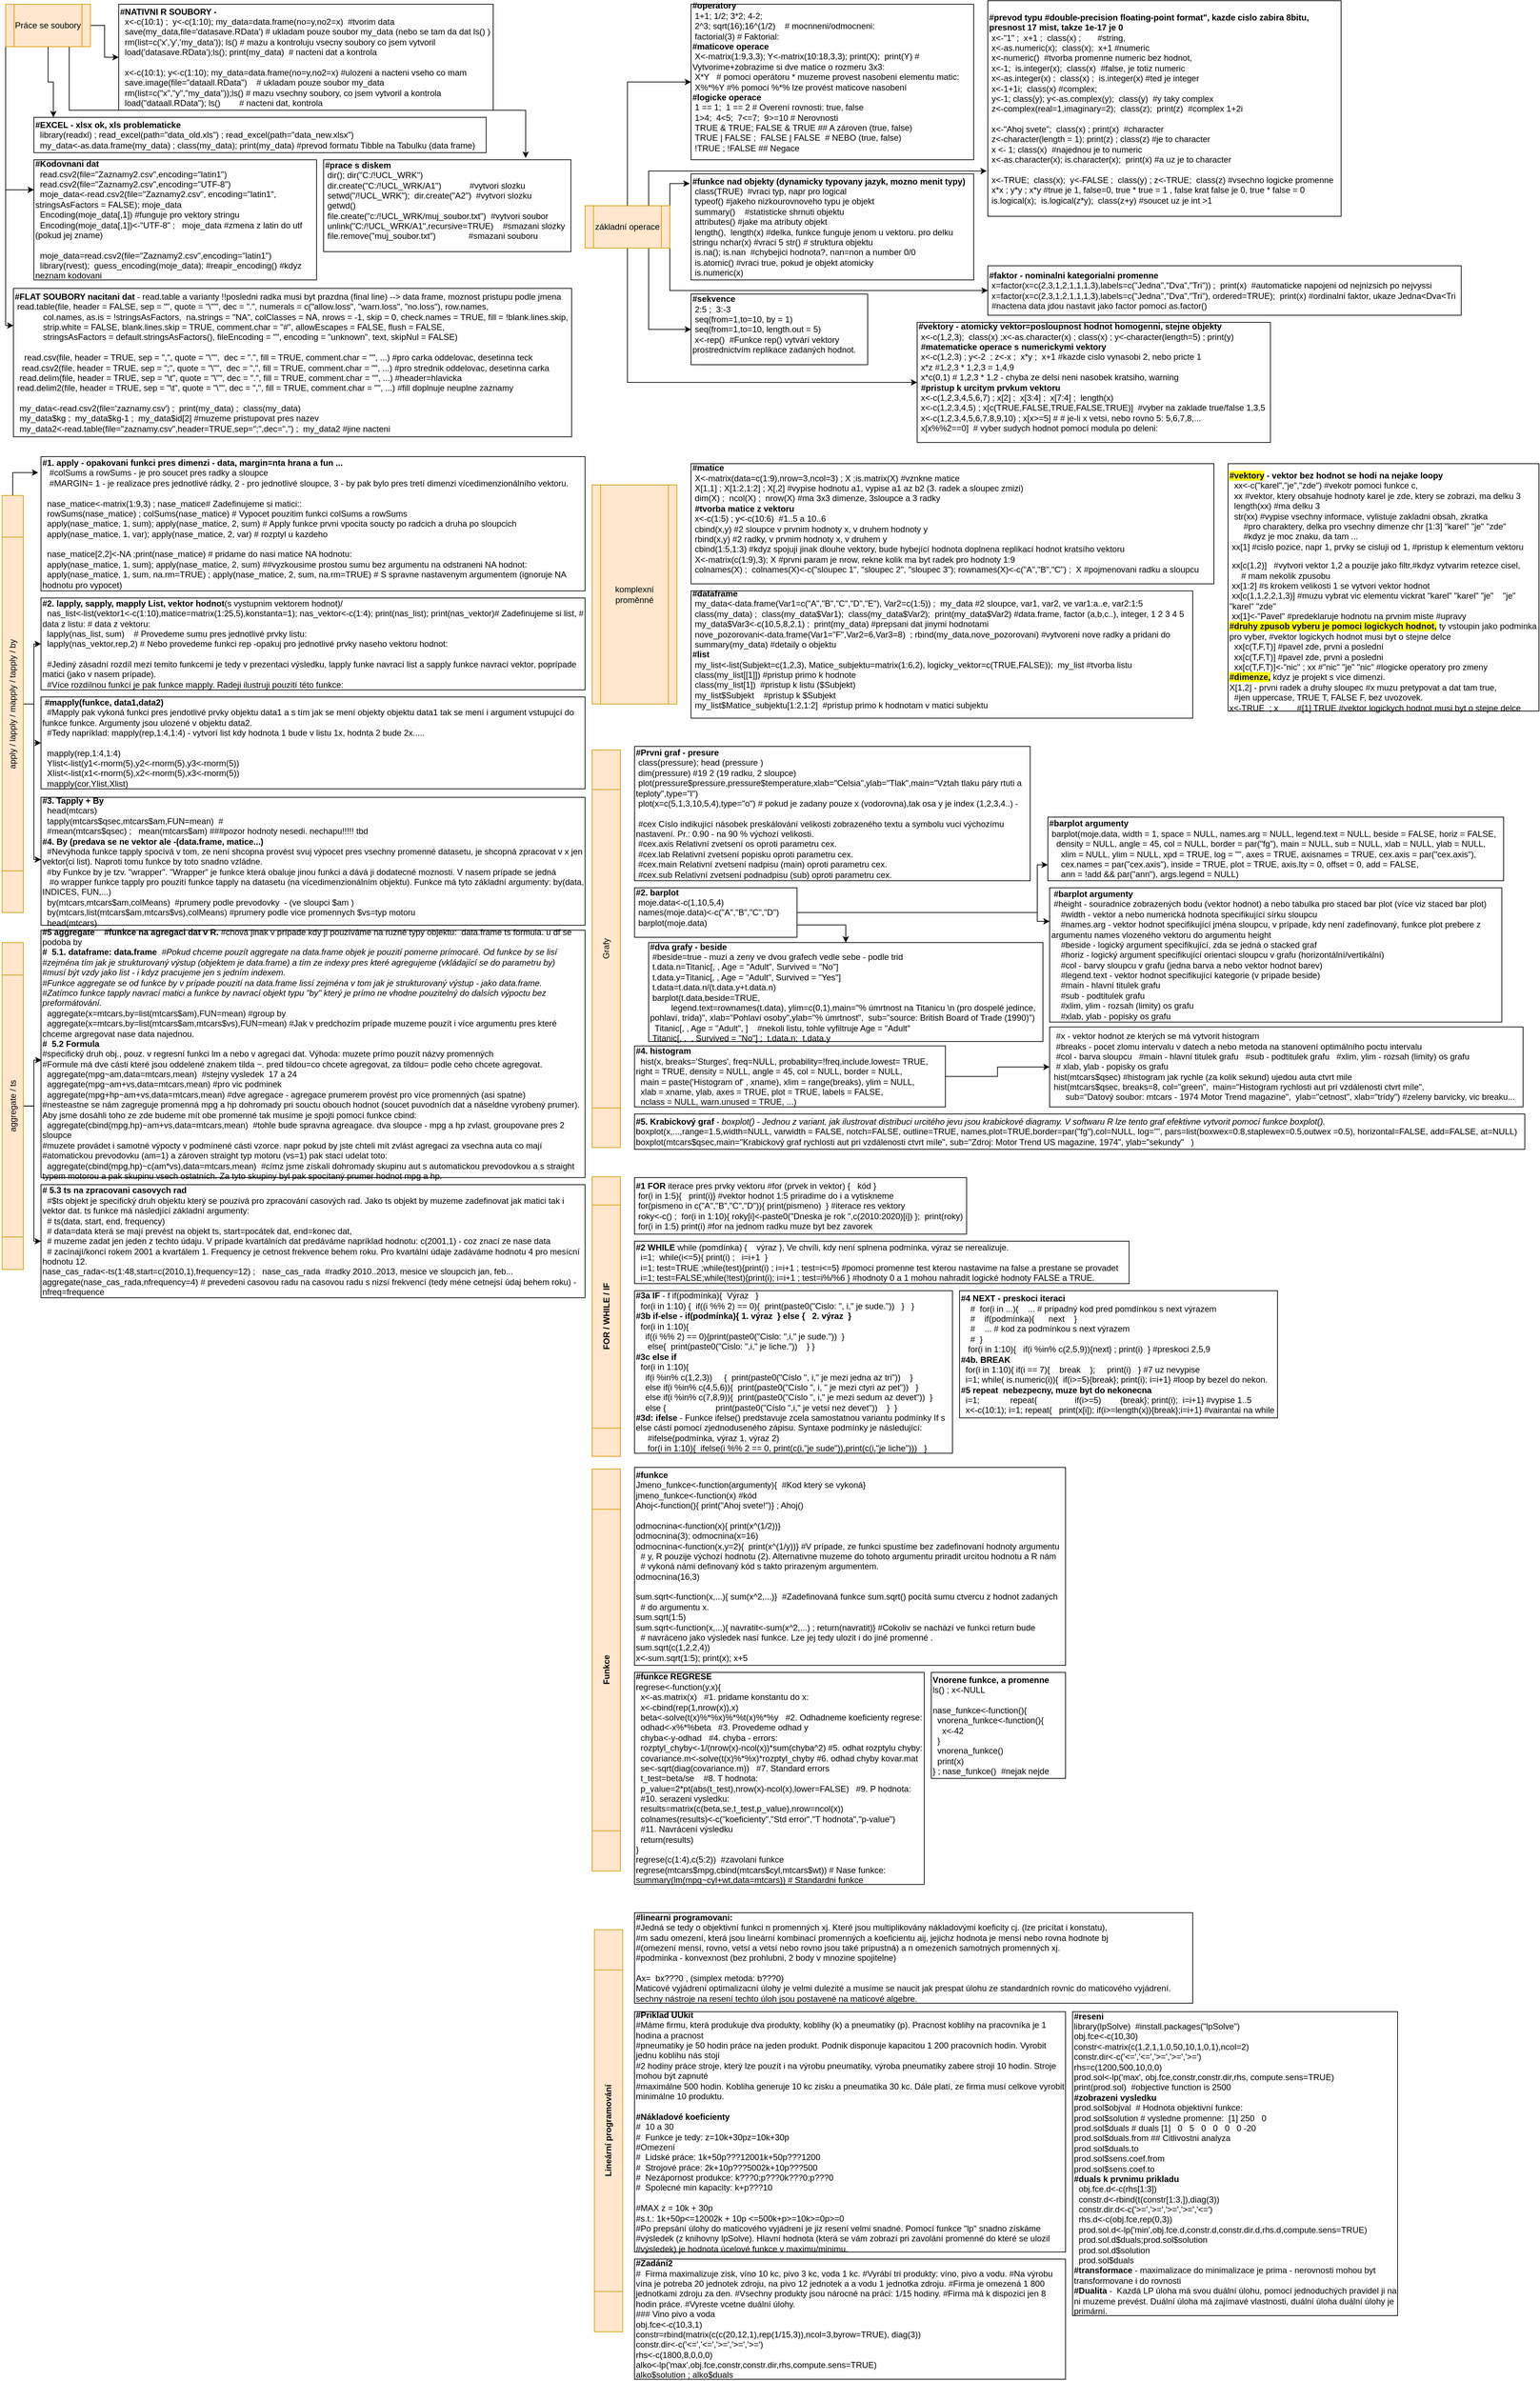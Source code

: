 <mxfile version="12.4.7" type="github">
  <diagram id="MKw7X9UcAvg8FJCNinnX" name="Page-1">
    <mxGraphModel dx="2032" dy="666" grid="1" gridSize="10" guides="1" tooltips="1" connect="1" arrows="1" fold="1" page="1" pageScale="1" pageWidth="827" pageHeight="1169" math="0" shadow="0">
      <root>
        <mxCell id="0"/>
        <mxCell id="1" parent="0"/>
        <mxCell id="dGhhYwrYM2k6FMBEav-u-1" value="&lt;div&gt;&lt;b&gt;#prace s diskem&lt;/b&gt;&lt;/div&gt;&lt;div&gt;&amp;nbsp;dir(); dir(&quot;C:/!UCL_WRK&quot;)&lt;/div&gt;&lt;div&gt;&amp;nbsp;dir.create(&quot;C:/!UCL_WRK/A1&quot;)&amp;nbsp; &amp;nbsp; &amp;nbsp; &amp;nbsp; &amp;nbsp; &amp;nbsp; #vytvori slozku&lt;/div&gt;&lt;div&gt;&amp;nbsp;setwd(&quot;/!UCL_WRK&quot;);&amp;nbsp; dir.create(&quot;A2&quot;)&amp;nbsp; #vytvori slozku&lt;/div&gt;&lt;div&gt;&amp;nbsp;getwd()&lt;/div&gt;&lt;div&gt;&amp;nbsp;file.create(&quot;c:/!UCL_WRK/muj_soubor.txt&quot;)&amp;nbsp; #vytvori soubor&lt;/div&gt;&lt;div&gt;&amp;nbsp;unlink(&quot;C:/!UCL_WRK/A1&quot;,recursive=TRUE)&amp;nbsp; &amp;nbsp; #smazani slozky&lt;/div&gt;&lt;div&gt;&amp;nbsp;file.remove(&quot;muj_soubor.txt&quot;)&amp;nbsp; &amp;nbsp; &amp;nbsp; &amp;nbsp; &amp;nbsp; &amp;nbsp; &amp;nbsp; #smazani souboru&lt;/div&gt;&lt;div&gt;&lt;br&gt;&lt;/div&gt;" style="rounded=0;whiteSpace=wrap;html=1;align=left;" vertex="1" parent="1">
          <mxGeometry x="-370" y="230" width="350" height="130" as="geometry"/>
        </mxCell>
        <mxCell id="dGhhYwrYM2k6FMBEav-u-3" value="&lt;div&gt;&lt;div&gt;&lt;b&gt;#operatory&lt;/b&gt;&lt;/div&gt;&lt;div&gt;&amp;nbsp;1+1; 1/2; 3*2; 4-2;&amp;nbsp;&lt;/div&gt;&lt;div&gt;&amp;nbsp;2^3; sqrt(16);16^(1/2)&amp;nbsp; &amp;nbsp; # mocnneni/odmocneni:&lt;/div&gt;&lt;div&gt;&amp;nbsp;factorial(3) # Faktorial:&lt;/div&gt;&lt;div&gt;&lt;b&gt;#maticove operace&lt;/b&gt;&lt;br&gt;&lt;/div&gt;&lt;div&gt;&amp;nbsp;X&amp;lt;-matrix(1:9,3,3); Y&amp;lt;-matrix(10:18,3,3); print(X);&amp;nbsp; print(Y) # Vytvorime+zobrazime si dve matice o rozmeru 3x3:&lt;/div&gt;&lt;div&gt;&amp;nbsp;X*Y&amp;nbsp; &amp;nbsp;# pomoci operátoru * muzeme provest nasobeni elementu matic:&lt;/div&gt;&lt;div&gt;&amp;nbsp;X%*%Y #% pomocí %*% lze provést maticove nasobení&lt;/div&gt;&lt;div&gt;&lt;b&gt;#logicke operace&lt;/b&gt;&lt;br&gt;&lt;/div&gt;&lt;div&gt;&amp;nbsp;1 == 1;&amp;nbsp; 1 == 2 # Overení rovnosti: true, false&lt;/div&gt;&lt;div&gt;&amp;nbsp;1&amp;gt;4;&amp;nbsp; 4&amp;lt;5;&amp;nbsp; 7&amp;lt;=7;&amp;nbsp; 9&amp;gt;=10 # Nerovnosti&lt;/div&gt;&lt;div&gt;&amp;nbsp;TRUE &amp;amp; TRUE; FALSE &amp;amp; TRUE ## A zároven (true, false)&lt;/div&gt;&lt;div&gt;&amp;nbsp;TRUE | FALSE ;&amp;nbsp; FALSE | FALSE&amp;nbsp; # NEBO (true, false)&lt;/div&gt;&lt;div&gt;&amp;nbsp;!TRUE ; !FALSE ## Negace&lt;/div&gt;&lt;/div&gt;&lt;div&gt;&lt;br&gt;&lt;/div&gt;" style="rounded=0;whiteSpace=wrap;html=1;align=left;" vertex="1" parent="1">
          <mxGeometry x="150" y="10" width="400" height="220" as="geometry"/>
        </mxCell>
        <mxCell id="dGhhYwrYM2k6FMBEav-u-4" value="&lt;div&gt;&lt;b&gt;#funkce nad objekty (dynamicky typovany jazyk, mozno menit typy)&lt;/b&gt;&lt;/div&gt;&lt;div&gt;&amp;nbsp;class(TRUE)&amp;nbsp; #vraci typ, napr pro logical&amp;nbsp;&lt;/div&gt;&lt;div&gt;&amp;nbsp;typeof() #jakeho nizkourovnoveho typu je objekt&lt;/div&gt;&lt;div&gt;&amp;nbsp;summary()&amp;nbsp; &amp;nbsp; #statisticke shrnuti objektu&lt;/div&gt;&lt;div&gt;&amp;nbsp;attributes() #jake ma atributy objekt&lt;/div&gt;&lt;div&gt;&amp;nbsp;length(),&amp;nbsp;&lt;span lang=&quot;CS&quot;&gt;&amp;nbsp;length(x) #delka, funkce funguje&amp;nbsp;jenom u vektoru. pro delku stringu &lt;/span&gt;&lt;span&gt;nchar(x) #vraci 5&lt;/span&gt;&lt;span&gt;&amp;nbsp;str() # struktura objektu&lt;/span&gt;&lt;/div&gt;&lt;div&gt;&amp;nbsp;is.na(); is.nan&amp;nbsp; #chybejici hodnota?, nan=non a number 0/0&lt;/div&gt;&lt;div&gt;&amp;nbsp;is.atomic() #vraci true, pokud je objekt atomicky&lt;/div&gt;&lt;div&gt;&amp;nbsp;is.numeric(x)&lt;/div&gt;" style="rounded=0;whiteSpace=wrap;html=1;align=left;" vertex="1" parent="1">
          <mxGeometry x="150" y="250" width="400" height="150" as="geometry"/>
        </mxCell>
        <mxCell id="dGhhYwrYM2k6FMBEav-u-5" value="&lt;div&gt;&lt;b&gt;&lt;font style=&quot;font-size: 12px&quot;&gt;#prevod typu #double-precision floating-point format&quot;, kazde cislo zabira 8bitu, presnost 17 mist, takze 1e-17 je 0&lt;/font&gt;&lt;/b&gt;&lt;/div&gt;&lt;div&gt;&lt;font style=&quot;font-size: 12px&quot;&gt;&amp;nbsp;x&amp;lt;-&quot;1&quot; ;&amp;nbsp; x+1 ;&amp;nbsp; class(x) ;&amp;nbsp; &amp;nbsp; &amp;nbsp; &amp;nbsp;#string,&lt;/font&gt;&lt;/div&gt;&lt;div&gt;&lt;font style=&quot;font-size: 12px&quot;&gt;&amp;nbsp;x&amp;lt;-as.numeric(x);&amp;nbsp; class(x);&amp;nbsp; x+1 #numeric&lt;/font&gt;&lt;/div&gt;&lt;div&gt;&lt;font style=&quot;font-size: 12px&quot;&gt;&amp;nbsp;x&amp;lt;-numeric()&amp;nbsp; #tvorba promenne numeric bez hodnot,&amp;nbsp;&lt;/font&gt;&lt;/div&gt;&lt;div&gt;&lt;font style=&quot;font-size: 12px&quot;&gt;&amp;nbsp;x&amp;lt;-1;&amp;nbsp; is.integer(x);&amp;nbsp; class(x)&amp;nbsp; #false, je totiz numeric&lt;/font&gt;&lt;/div&gt;&lt;div&gt;&lt;font style=&quot;font-size: 12px&quot;&gt;&amp;nbsp;x&amp;lt;-as.integer(x) ;&amp;nbsp; class(x) ;&amp;nbsp; is.integer(x) #ted je integer&lt;/font&gt;&lt;/div&gt;&lt;div&gt;&lt;font style=&quot;font-size: 12px&quot;&gt;&amp;nbsp;x&amp;lt;-1+1i;&amp;nbsp; class(x) #complex;&amp;nbsp;&lt;/font&gt;&lt;/div&gt;&lt;div&gt;&lt;font style=&quot;font-size: 12px&quot;&gt;&amp;nbsp;y&amp;lt;-1; class(y); y&amp;lt;-as.complex(y);&amp;nbsp; class(y)&amp;nbsp; #y taky complex&lt;/font&gt;&lt;/div&gt;&lt;div&gt;&lt;font style=&quot;font-size: 12px&quot;&gt;&amp;nbsp;z&amp;lt;-complex(real=1,imaginary=2);&amp;nbsp; class(z);&amp;nbsp; print(z)&amp;nbsp; #complex 1+2i&lt;/font&gt;&lt;/div&gt;&lt;div&gt;&lt;font style=&quot;font-size: 12px&quot;&gt;&amp;nbsp;&lt;/font&gt;&lt;/div&gt;&lt;div&gt;&lt;font style=&quot;font-size: 12px&quot;&gt;&amp;nbsp;x&amp;lt;-&quot;Ahoj svete&quot;;&amp;nbsp; class(x) ; print(x)&amp;nbsp; #character&lt;/font&gt;&lt;/div&gt;&lt;div&gt;&lt;font style=&quot;font-size: 12px&quot;&gt;&amp;nbsp;z&amp;lt;-character(length = 1); print(z) ; class(z) #je to character&lt;/font&gt;&lt;/div&gt;&lt;div&gt;&lt;font style=&quot;font-size: 12px&quot;&gt;&amp;nbsp;x &amp;lt;- 1; class(x)&amp;nbsp; #najednou je to numeric&lt;/font&gt;&lt;/div&gt;&lt;div&gt;&lt;font style=&quot;font-size: 12px&quot;&gt;&amp;nbsp;x&amp;lt;-as.character(x); is.character(x);&amp;nbsp; print(x) #a uz j&lt;font style=&quot;font-size: 12px&quot;&gt;e to character&lt;/font&gt;&lt;/font&gt;&lt;/div&gt;&lt;div&gt;&lt;span lang=&quot;CS&quot;&gt;&lt;font style=&quot;font-size: 12px&quot;&gt;&lt;br&gt;&lt;/font&gt;&lt;/span&gt;&lt;/div&gt;&lt;div&gt;&lt;span&gt;&amp;nbsp;x&amp;lt;-TRUE;&amp;nbsp; class(x);&amp;nbsp; y&amp;lt;-FALSE ;&amp;nbsp; class(y) ; z&amp;lt;-TRUE;&amp;nbsp; class(z) #vsechno logicke promenne&lt;/span&gt;&lt;br&gt;&lt;/div&gt;&lt;div&gt;&lt;font style=&quot;font-size: 12px&quot;&gt;&amp;nbsp;x*x ; y*y ; x*y #true je 1, false=0, true * true = 1 , false krat false je 0, true * false = 0&lt;/font&gt;&lt;/div&gt;&lt;div&gt;&lt;font style=&quot;font-size: 12px&quot;&gt;&amp;nbsp;is.logical(x);&amp;nbsp; is.logical(z*y);&amp;nbsp; class(z+y) #soucet uz je int &amp;gt;1&lt;/font&gt;&lt;/div&gt;" style="rounded=0;whiteSpace=wrap;html=1;align=left;" vertex="1" parent="1">
          <mxGeometry x="570" y="5" width="500" height="305" as="geometry"/>
        </mxCell>
        <mxCell id="dGhhYwrYM2k6FMBEav-u-6" value="&lt;div&gt;&lt;b&gt;#vektory - atomicky vektor=posloupnost hodnot homogenni, stejne objekty&lt;/b&gt;&lt;/div&gt;&lt;div&gt;&amp;nbsp;x&amp;lt;-c(1,2,3);&amp;nbsp; class(x) ;x&amp;lt;-as.character(x) ; class(x) ; y&amp;lt;-character(length=5) ; print(y)&lt;/div&gt;&lt;div&gt;&amp;nbsp;&lt;b&gt;#&lt;/b&gt;&lt;span&gt;&lt;b&gt;matematicke operace s numerickymi vektory&lt;/b&gt;&lt;/span&gt;&lt;/div&gt;&lt;div&gt;&lt;b&gt;&amp;nbsp;&lt;/b&gt;x&amp;lt;-c(1,2,3) ; y&amp;lt;-2&amp;nbsp; ; z&amp;lt;-x ;&amp;nbsp; x*y ;&amp;nbsp; x+1 #kazde cislo vynasobi 2, nebo pricte 1&lt;/div&gt;&lt;div&gt;&amp;nbsp;x*z #1,2,3 * 1,2,3 = 1,4,9&amp;nbsp;&lt;/div&gt;&lt;div&gt;&amp;nbsp;x*c(0,1) # 1,2,3 * 1,2 - chyba ze delsi neni nasobek kratsiho, warning&lt;/div&gt;&lt;div&gt;&amp;nbsp;&lt;span&gt;&lt;b&gt;#pristup k urcitym prvkum vektoru&lt;/b&gt;&lt;/span&gt;&lt;/div&gt;&lt;div&gt;&lt;b&gt;&amp;nbsp;&lt;/b&gt;x&amp;lt;-c(1,2,3,4,5,6,7) ; x[2] ;&amp;nbsp; x[3:4] ;&amp;nbsp; x[7:4] ;&amp;nbsp; length(x)&lt;/div&gt;&lt;div&gt;&amp;nbsp;x&amp;lt;-c(1,2,3,4,5) ; x[c(TRUE,FALSE,TRUE,FALSE,TRUE)]&amp;nbsp; #vyber na zaklade true/false 1,3,5&amp;nbsp;&lt;/div&gt;&lt;div&gt;&amp;nbsp;x&amp;lt;-c(1,2,3,4,5,6,7,8,9,10) ; x[x&amp;gt;=5] # # je-li x vetsi, nebo rovno 5: 5,6,7,8,...&lt;/div&gt;&lt;div&gt;&amp;nbsp;x[x%%2==0]&amp;nbsp; # vyber sudych hodnot pomocí modula po deleni:&amp;nbsp;&lt;/div&gt;&lt;div&gt;&amp;nbsp;&lt;/div&gt;" style="rounded=0;whiteSpace=wrap;html=1;align=left;" vertex="1" parent="1">
          <mxGeometry x="470" y="460" width="500" height="170" as="geometry"/>
        </mxCell>
        <mxCell id="dGhhYwrYM2k6FMBEav-u-8" value="&lt;div&gt;&lt;b&gt;#sekvence&amp;nbsp;&lt;/b&gt;&lt;/div&gt;&lt;div&gt;&amp;nbsp;2:5 ;&amp;nbsp; 3:-3&lt;/div&gt;&lt;div&gt;&amp;nbsp;seq(from=1,to=10, by = 1)&lt;/div&gt;&lt;div&gt;&amp;nbsp;seq(from=1,to=10, length.out = 5)&lt;/div&gt;&lt;div&gt;&amp;nbsp;x&amp;lt;-rep()&amp;nbsp; #Funkce rep() vytvárí vektory prostrednictvím replikace zadaných hodnot.&lt;/div&gt;&lt;div&gt;&lt;br&gt;&lt;/div&gt;" style="rounded=0;whiteSpace=wrap;html=1;align=left;" vertex="1" parent="1">
          <mxGeometry x="150" y="420" width="250" height="100" as="geometry"/>
        </mxCell>
        <mxCell id="dGhhYwrYM2k6FMBEav-u-11" value="&lt;div&gt;&lt;b&gt;#matice&amp;nbsp;&lt;/b&gt;&lt;/div&gt;&lt;div&gt;&amp;nbsp;X&amp;lt;-matrix(data=c(1:9),nrow=3,ncol=3) ; X ;is.matrix(X) #vznkne matice&amp;nbsp;&lt;/div&gt;&lt;div&gt;&amp;nbsp;X[1,1] ; X[1:2,1:2] ; X[,2] #vypise hodnotu a1, vypise a1 az b2 (3. radek a sloupec zmizi)&lt;/div&gt;&lt;div&gt;&amp;nbsp;dim(X) ;&amp;nbsp; ncol(X) ;&amp;nbsp; nrow(X) #ma 3x3 dimenze, 3sloupce a 3 radky&lt;/div&gt;&lt;div&gt;&lt;b&gt;&amp;nbsp;#tvorba matice z vektoru&lt;/b&gt;&lt;br&gt;&lt;/div&gt;&lt;div&gt;&amp;nbsp;x&amp;lt;-c(1:5) ; y&amp;lt;-c(10:6)&amp;nbsp; #1..5 a 10..6&lt;/div&gt;&lt;div&gt;&amp;nbsp;cbind(x,y) #2 sloupce v prvnim hodnoty x, v druhem hodnoty y&lt;/div&gt;&lt;div&gt;&amp;nbsp;rbind(x,y) #2 radky, v prvnim hodnoty x, v druhem y&lt;/div&gt;&lt;div&gt;&amp;nbsp;cbind(1:5,1:3) #kdyz spojuji jinak dlouhe vektory, bude hybející hodnota doplnena replikací hodnot kratsího vektoru&lt;/div&gt;&lt;div&gt;&lt;span&gt;&amp;nbsp;X&amp;lt;-matrix(c(1:9),3); X #prvni param je nrow, rekne kolik ma byt radek pro hodnoty 1:9&lt;/span&gt;&lt;br&gt;&lt;/div&gt;&lt;div&gt;&amp;nbsp;colnames(X) ;&amp;nbsp; colnames(X)&amp;lt;-c(&quot;sloupec 1&quot;, &quot;sloupec 2&quot;, &quot;sloupec 3&quot;); rownames(X)&amp;lt;-c(&quot;A&quot;,&quot;B&quot;,&quot;C&quot;) ;&amp;nbsp; X #pojmenovani radku a sloupcu&lt;/div&gt;&lt;div&gt;&lt;br&gt;&lt;/div&gt;" style="rounded=0;whiteSpace=wrap;html=1;align=left;" vertex="1" parent="1">
          <mxGeometry x="150" y="660" width="740" height="170" as="geometry"/>
        </mxCell>
        <mxCell id="dGhhYwrYM2k6FMBEav-u-12" value="&lt;div&gt;&lt;b&gt;#dataframe&lt;/b&gt;&lt;/div&gt;&lt;div&gt;&amp;nbsp;my_data&amp;lt;-data.frame(Var1=c(&quot;A&quot;,&quot;B&quot;,&quot;C&quot;,&quot;D&quot;,&quot;E&quot;), Var2=c(1:5)) ;&amp;nbsp; my_data #2 sloupce, var1, var2, ve var1:a..e, var2:1:5&lt;/div&gt;&lt;div&gt;&amp;nbsp;class(my_data) ;&amp;nbsp; class(my_data$Var1);&amp;nbsp; class(my_data$Var2);&amp;nbsp; print(my_data$Var2) #data.frame, factor (a,b,c..), integer, 1 2 3 4 5&lt;/div&gt;&lt;div&gt;&amp;nbsp;my_data$Var3&amp;lt;-c(10,5,8,2,1) ;&amp;nbsp; print(my_data) #prepsani dat jinymi hodnotami&lt;/div&gt;&lt;div&gt;&amp;nbsp;nove_pozorovani&amp;lt;-data.frame(Var1=&quot;F&quot;,Var2=6,Var3=8)&amp;nbsp; ; rbind(my_data,nove_pozorovani) #vytvoreni nove radky a pridani do&amp;nbsp;&lt;/div&gt;&lt;div&gt;&amp;nbsp;summary(my_data) #detaily o objektu&lt;/div&gt;&lt;div&gt;&lt;div&gt;&lt;b&gt;#list&lt;/b&gt;&lt;/div&gt;&lt;div&gt;&amp;nbsp;my_list&amp;lt;-list(Subjekt=c(1,2,3), Matice_subjektu=matrix(1:6,2), logicky_vektor=c(TRUE,FALSE));&amp;nbsp; my_list #tvorba listu&lt;/div&gt;&lt;div&gt;&amp;nbsp;class(my_list[[1]]) #pristup primo k hodnote&lt;/div&gt;&lt;div&gt;&amp;nbsp;class(my_list[1])&amp;nbsp; #pristup k listu ($Subjekt)&lt;/div&gt;&lt;div&gt;&amp;nbsp;my_list$Subjekt&amp;nbsp; &amp;nbsp; #pristup k $Subjekt&lt;/div&gt;&lt;div&gt;&amp;nbsp;my_list$Matice_subjektu[1:2,1:2]&amp;nbsp; #pristup primo k hodnotam v matici subjektu&lt;/div&gt;&lt;/div&gt;&lt;div&gt;&lt;br&gt;&lt;/div&gt;" style="rounded=0;whiteSpace=wrap;html=1;align=left;" vertex="1" parent="1">
          <mxGeometry x="150" y="840" width="710" height="180" as="geometry"/>
        </mxCell>
        <mxCell id="dGhhYwrYM2k6FMBEav-u-13" value="&lt;div&gt;&lt;b&gt;#faktor - nominalni kategorialni promenne&lt;/b&gt;&lt;/div&gt;&lt;div&gt;&amp;nbsp;x=factor(x=c(2,3,1,2,1,1,1,3),labels=c(&quot;Jedna&quot;,&quot;Dva&quot;,&quot;Tri&quot;)) ;&amp;nbsp; print(x)&amp;nbsp; #automaticke napojeni od nejnizsich po nejvyssi&lt;/div&gt;&lt;div&gt;&amp;nbsp;x=factor(x=c(2,3,1,2,1,1,1,3),labels=c(&quot;Jedna&quot;,&quot;Dva&quot;,&quot;Tri&quot;), ordered=TRUE);&amp;nbsp; print(x) #ordinalni faktor, ukaze Jedna&amp;lt;Dva&amp;lt;Tri&lt;/div&gt;&lt;div&gt;&amp;nbsp;#nactena data jdou nastavit jako factor pomoci as.factor()&lt;/div&gt;" style="rounded=0;whiteSpace=wrap;html=1;align=left;" vertex="1" parent="1">
          <mxGeometry x="570" y="380" width="670" height="70" as="geometry"/>
        </mxCell>
        <mxCell id="dGhhYwrYM2k6FMBEav-u-14" value="&lt;div&gt;&lt;b&gt;#FLAT SOUBORY nacitani dat &lt;/b&gt;- read.table a varianty !!posledni radka musi byt prazdna (final line) --&amp;gt; data frame, moznost pristupu podle jmena&lt;/div&gt;&lt;div&gt;&amp;nbsp;read.table(file, header = FALSE, sep = &quot;&quot;, quote = &quot;\&quot;&#39;&quot;, dec = &quot;.&quot;, numerals = c(&quot;allow.loss&quot;, &quot;warn.loss&quot;, &quot;no.loss&quot;), row.names,&amp;nbsp;&lt;/div&gt;&lt;div&gt;&amp;nbsp; &amp;nbsp; &amp;nbsp; &amp;nbsp; &amp;nbsp; &amp;nbsp; col.names, as.is = !stringsAsFactors,&amp;nbsp; na.strings = &quot;NA&quot;, colClasses = NA, nrows = -1, skip = 0, check.names = TRUE, fill = !blank.lines.skip,&lt;/div&gt;&lt;div&gt;&amp;nbsp; &amp;nbsp; &amp;nbsp; &amp;nbsp; &amp;nbsp; &amp;nbsp; strip.white = FALSE, blank.lines.skip = TRUE, comment.char = &quot;#&quot;, allowEscapes = FALSE, flush = FALSE,&amp;nbsp;&lt;/div&gt;&lt;div&gt;&amp;nbsp; &amp;nbsp; &amp;nbsp; &amp;nbsp; &amp;nbsp; &amp;nbsp; stringsAsFactors = default.stringsAsFactors(), fileEncoding = &quot;&quot;, encoding = &quot;unknown&quot;, text, skipNul = FALSE)&lt;/div&gt;&lt;div&gt;&amp;nbsp;&amp;nbsp;&lt;/div&gt;&lt;div&gt;&amp;nbsp; &amp;nbsp; read.csv(file, header = TRUE, sep = &quot;,&quot;, quote = &quot;\&quot;&quot;,&amp;nbsp; dec = &quot;.&quot;, fill = TRUE, comment.char = &quot;&quot;, ...) #pro carka oddelovac, desetinna teck&lt;/div&gt;&lt;div&gt;&amp;nbsp; &amp;nbsp;read.csv2(file, header = TRUE, sep = &quot;;&quot;, quote = &quot;\&quot;&quot;,&amp;nbsp; dec = &quot;,&quot;, fill = TRUE, comment.char = &quot;&quot;, ...) #pro strednik oddelovac, desetinna carka&lt;/div&gt;&lt;div&gt;&amp;nbsp; read.delim(file, header = TRUE, sep = &quot;\t&quot;, quote = &quot;\&quot;&quot;, dec = &quot;.&quot;, fill = TRUE, comment.char = &quot;&quot;, ...) #header=hlavicka&lt;/div&gt;&lt;div&gt;&amp;nbsp;read.delim2(file, header = TRUE, sep = &quot;\t&quot;, quote = &quot;\&quot;&quot;, dec = &quot;,&quot;, fill = TRUE, comment.char = &quot;&quot;, ...) #fill doplnuje neuplne zaznamy&lt;/div&gt;&lt;div&gt;&amp;nbsp;&lt;/div&gt;&lt;div&gt;&amp;nbsp; my_data&amp;lt;-read.csv2(file=&#39;zaznamy.csv&#39;) ;&amp;nbsp; print(my_data) ;&amp;nbsp; class(my_data)&lt;/div&gt;&lt;div&gt;&amp;nbsp; my_data$kg ;&amp;nbsp; my_data$kg-1 ;&amp;nbsp; my_data$id[2] #muzeme pristupovat pres nazev&lt;/div&gt;&lt;div&gt;&amp;nbsp; my_data2&amp;lt;-read.table(file=&quot;zaznamy.csv&quot;,header=TRUE,sep=&quot;;&quot;,dec=&quot;,&quot;) ;&amp;nbsp; my_data2 #jine nacteni&lt;/div&gt;" style="rounded=0;whiteSpace=wrap;html=1;align=left;" vertex="1" parent="1">
          <mxGeometry x="-809" y="412" width="790" height="210" as="geometry"/>
        </mxCell>
        <mxCell id="dGhhYwrYM2k6FMBEav-u-15" value="&lt;div&gt;&lt;b&gt;#NATIVNI R SOUBORY -&amp;nbsp; &amp;nbsp;&lt;/b&gt;&lt;/div&gt;&lt;div&gt;&amp;nbsp; x&amp;lt;-c(10:1) ;&amp;nbsp; y&amp;lt;-c(1:10); my_data=data.frame(no=y,no2=x)&amp;nbsp; #tvorim data&lt;/div&gt;&lt;div&gt;&amp;nbsp; save(my_data,file=&#39;datasave.RData&#39;) # ukladam pouze soubor my_data (nebo se tam da dat ls() )&lt;/div&gt;&lt;div&gt;&amp;nbsp; rm(list=c(&#39;x&#39;,&#39;y&#39;,&#39;my_data&#39;)); ls() # mazu a kontroluju vsecny soubory co jsem vytvoril&lt;/div&gt;&lt;div&gt;&amp;nbsp; load(&#39;datasave.RData&#39;);ls(); print(my_data)&amp;nbsp; # nacteni dat a kontrola&lt;/div&gt;&lt;div&gt;&amp;nbsp;&amp;nbsp;&lt;/div&gt;&lt;div&gt;&amp;nbsp; x&amp;lt;-c(10:1); y&amp;lt;-c(1:10); my_data=data.frame(no=y,no2=x) #ulozeni a nacteni vseho co mam&lt;/div&gt;&lt;div&gt;&amp;nbsp; save.image(file=&quot;dataall.RData&quot;)&amp;nbsp; &amp;nbsp; # ukladam pouze soubor my_data&lt;/div&gt;&lt;div&gt;&amp;nbsp; rm(list=c(&quot;x&quot;,&quot;y&quot;,&quot;my_data&quot;));ls() # mazu vsechny soubory, co jsem vytvoril a kontrola&lt;/div&gt;&lt;div&gt;&amp;nbsp; load(&quot;dataall.RData&quot;); ls()&amp;nbsp; &amp;nbsp; &amp;nbsp; &amp;nbsp; # nacteni dat, kontrola&lt;/div&gt;" style="rounded=0;whiteSpace=wrap;html=1;align=left;" vertex="1" parent="1">
          <mxGeometry x="-660" y="10" width="530" height="150" as="geometry"/>
        </mxCell>
        <mxCell id="dGhhYwrYM2k6FMBEav-u-16" value="&lt;div&gt;&lt;b&gt;#EXCEL - xlsx ok, xls problematicke&lt;/b&gt;&lt;/div&gt;&lt;div&gt;&amp;nbsp; library(readxl) ; read_excel(path=&quot;data_old.xls&quot;) ; read_excel(path=&quot;data_new.xlsx&quot;)&lt;/div&gt;&lt;div&gt;&amp;nbsp; my_data&amp;lt;-as.data.frame(my_data) ; class(my_data); print(my_data) #prevod formatu Tibble na Tabulku (data frame)&lt;/div&gt;" style="rounded=0;whiteSpace=wrap;html=1;align=left;" vertex="1" parent="1">
          <mxGeometry x="-780" y="170.0" width="640" height="50" as="geometry"/>
        </mxCell>
        <mxCell id="dGhhYwrYM2k6FMBEav-u-17" value="&lt;div&gt;&amp;nbsp;&amp;nbsp;&lt;/div&gt;&lt;div&gt;&lt;b&gt;#Kodovnani dat&lt;/b&gt;&lt;/div&gt;&lt;div&gt;&amp;nbsp; read.csv2(file=&quot;Zaznamy2.csv&quot;,encoding=&quot;latin1&quot;)&lt;/div&gt;&lt;div&gt;&amp;nbsp; read.csv2(file=&quot;Zaznamy2.csv&quot;,encoding=&quot;UTF-8&quot;)&lt;/div&gt;&lt;div&gt;&amp;nbsp; moje_data&amp;lt;-read.csv2(file=&quot;Zaznamy2.csv&quot;, encoding=&quot;latin1&quot;, stringsAsFactors = FALSE); moje_data&lt;/div&gt;&lt;div&gt;&amp;nbsp; Encoding(moje_data[,1]) #funguje pro vektory stringu&lt;/div&gt;&lt;div&gt;&amp;nbsp; Encoding(moje_data[,1])&amp;lt;-&quot;UTF-8&quot; ;&amp;nbsp; &amp;nbsp;moje_data #zmena z latin do utf (pokud jej zname)&lt;/div&gt;&lt;div&gt;&amp;nbsp;&amp;nbsp;&lt;/div&gt;&lt;div&gt;&amp;nbsp; moje_data=read.csv2(file=&quot;Zaznamy2.csv&quot;,encoding=&quot;latin1&quot;)&amp;nbsp;&lt;/div&gt;&lt;div&gt;&amp;nbsp; library(rvest);&amp;nbsp; guess_encoding(moje_data); #reapir_encoding() #kdyz neznam kodovani&lt;span&gt;&amp;nbsp;&lt;/span&gt;&lt;/div&gt;&lt;div&gt;&amp;nbsp;&amp;nbsp;&lt;/div&gt;" style="rounded=0;whiteSpace=wrap;html=1;align=left;" vertex="1" parent="1">
          <mxGeometry x="-780" y="230" width="400" height="170" as="geometry"/>
        </mxCell>
        <mxCell id="dGhhYwrYM2k6FMBEav-u-19" style="edgeStyle=orthogonalEdgeStyle;rounded=0;orthogonalLoop=1;jettySize=auto;html=1;" edge="1" parent="1" source="dGhhYwrYM2k6FMBEav-u-18" target="dGhhYwrYM2k6FMBEav-u-15">
          <mxGeometry relative="1" as="geometry"/>
        </mxCell>
        <mxCell id="dGhhYwrYM2k6FMBEav-u-20" style="edgeStyle=orthogonalEdgeStyle;rounded=0;orthogonalLoop=1;jettySize=auto;html=1;entryX=0.043;entryY=-0.004;entryDx=0;entryDy=0;entryPerimeter=0;" edge="1" parent="1" source="dGhhYwrYM2k6FMBEav-u-18" target="dGhhYwrYM2k6FMBEav-u-16">
          <mxGeometry relative="1" as="geometry"/>
        </mxCell>
        <mxCell id="dGhhYwrYM2k6FMBEav-u-21" style="edgeStyle=orthogonalEdgeStyle;rounded=0;orthogonalLoop=1;jettySize=auto;html=1;exitX=0;exitY=1;exitDx=0;exitDy=0;entryX=0;entryY=0.25;entryDx=0;entryDy=0;" edge="1" parent="1" source="dGhhYwrYM2k6FMBEav-u-18" target="dGhhYwrYM2k6FMBEav-u-17">
          <mxGeometry relative="1" as="geometry"/>
        </mxCell>
        <mxCell id="dGhhYwrYM2k6FMBEav-u-22" style="edgeStyle=orthogonalEdgeStyle;rounded=0;orthogonalLoop=1;jettySize=auto;html=1;exitX=0.75;exitY=1;exitDx=0;exitDy=0;entryX=0.817;entryY=-0.02;entryDx=0;entryDy=0;entryPerimeter=0;" edge="1" parent="1" source="dGhhYwrYM2k6FMBEav-u-18" target="dGhhYwrYM2k6FMBEav-u-1">
          <mxGeometry relative="1" as="geometry">
            <Array as="points">
              <mxPoint x="-730" y="160"/>
              <mxPoint x="-84" y="160"/>
            </Array>
          </mxGeometry>
        </mxCell>
        <mxCell id="dGhhYwrYM2k6FMBEav-u-46" style="edgeStyle=orthogonalEdgeStyle;rounded=0;orthogonalLoop=1;jettySize=auto;html=1;exitX=0;exitY=1;exitDx=0;exitDy=0;entryX=0;entryY=0.25;entryDx=0;entryDy=0;" edge="1" parent="1" source="dGhhYwrYM2k6FMBEav-u-18" target="dGhhYwrYM2k6FMBEav-u-14">
          <mxGeometry relative="1" as="geometry">
            <Array as="points">
              <mxPoint x="-820" y="465"/>
            </Array>
          </mxGeometry>
        </mxCell>
        <mxCell id="dGhhYwrYM2k6FMBEav-u-18" value="Práce se soubory" style="shape=process;whiteSpace=wrap;html=1;backgroundOutline=1;fillColor=#ffe6cc;strokeColor=#d79b00;" vertex="1" parent="1">
          <mxGeometry x="-820" y="10" width="120" height="60" as="geometry"/>
        </mxCell>
        <mxCell id="dGhhYwrYM2k6FMBEav-u-25" style="edgeStyle=orthogonalEdgeStyle;rounded=0;orthogonalLoop=1;jettySize=auto;html=1;exitX=0.5;exitY=0;exitDx=0;exitDy=0;entryX=0;entryY=0.5;entryDx=0;entryDy=0;" edge="1" parent="1" source="dGhhYwrYM2k6FMBEav-u-23" target="dGhhYwrYM2k6FMBEav-u-3">
          <mxGeometry relative="1" as="geometry"/>
        </mxCell>
        <mxCell id="dGhhYwrYM2k6FMBEav-u-26" style="edgeStyle=orthogonalEdgeStyle;rounded=0;orthogonalLoop=1;jettySize=auto;html=1;exitX=0.75;exitY=0;exitDx=0;exitDy=0;entryX=-0.003;entryY=0.79;entryDx=0;entryDy=0;entryPerimeter=0;" edge="1" parent="1" source="dGhhYwrYM2k6FMBEav-u-23" target="dGhhYwrYM2k6FMBEav-u-5">
          <mxGeometry relative="1" as="geometry"/>
        </mxCell>
        <mxCell id="dGhhYwrYM2k6FMBEav-u-27" style="edgeStyle=orthogonalEdgeStyle;rounded=0;orthogonalLoop=1;jettySize=auto;html=1;exitX=1;exitY=0;exitDx=0;exitDy=0;entryX=-0.005;entryY=0.091;entryDx=0;entryDy=0;entryPerimeter=0;" edge="1" parent="1" source="dGhhYwrYM2k6FMBEav-u-23" target="dGhhYwrYM2k6FMBEav-u-4">
          <mxGeometry relative="1" as="geometry"/>
        </mxCell>
        <mxCell id="dGhhYwrYM2k6FMBEav-u-28" style="edgeStyle=orthogonalEdgeStyle;rounded=0;orthogonalLoop=1;jettySize=auto;html=1;exitX=1;exitY=1;exitDx=0;exitDy=0;entryX=0;entryY=0.5;entryDx=0;entryDy=0;" edge="1" parent="1" source="dGhhYwrYM2k6FMBEav-u-23" target="dGhhYwrYM2k6FMBEav-u-13">
          <mxGeometry relative="1" as="geometry"/>
        </mxCell>
        <mxCell id="dGhhYwrYM2k6FMBEav-u-29" style="edgeStyle=orthogonalEdgeStyle;rounded=0;orthogonalLoop=1;jettySize=auto;html=1;exitX=0.75;exitY=1;exitDx=0;exitDy=0;entryX=0;entryY=0.5;entryDx=0;entryDy=0;" edge="1" parent="1" source="dGhhYwrYM2k6FMBEav-u-23" target="dGhhYwrYM2k6FMBEav-u-8">
          <mxGeometry relative="1" as="geometry"/>
        </mxCell>
        <mxCell id="dGhhYwrYM2k6FMBEav-u-30" style="edgeStyle=orthogonalEdgeStyle;rounded=0;orthogonalLoop=1;jettySize=auto;html=1;exitX=0.5;exitY=1;exitDx=0;exitDy=0;entryX=0;entryY=0.5;entryDx=0;entryDy=0;" edge="1" parent="1" source="dGhhYwrYM2k6FMBEav-u-23" target="dGhhYwrYM2k6FMBEav-u-6">
          <mxGeometry relative="1" as="geometry"/>
        </mxCell>
        <mxCell id="dGhhYwrYM2k6FMBEav-u-23" value="základní operace" style="shape=process;whiteSpace=wrap;html=1;backgroundOutline=1;fillColor=#ffe6cc;strokeColor=#d79b00;" vertex="1" parent="1">
          <mxGeometry y="295" width="120" height="60" as="geometry"/>
        </mxCell>
        <mxCell id="dGhhYwrYM2k6FMBEav-u-24" value="komplexní proměnné" style="shape=process;whiteSpace=wrap;html=1;backgroundOutline=1;fillColor=#ffe6cc;strokeColor=#d79b00;" vertex="1" parent="1">
          <mxGeometry x="10" y="690" width="120" height="310" as="geometry"/>
        </mxCell>
        <mxCell id="dGhhYwrYM2k6FMBEav-u-31" value="&lt;div&gt;&lt;b&gt;#Prvni graf - presure&lt;/b&gt;&lt;/div&gt;&lt;div&gt;&amp;nbsp;class(pressure); head (pressure )&lt;/div&gt;&lt;div&gt;&amp;nbsp;dim(pressure) #19 2 (19 radku, 2 sloupce)&lt;/div&gt;&lt;div&gt;&amp;nbsp;plot(pressure$pressure,pressure$temperature,xlab=&quot;Celsia&quot;,ylab=&quot;Tlak&quot;,main=&quot;Vztah tlaku páry rtuti a teploty&quot;,type=&quot;l&quot;)&lt;/div&gt;&lt;div&gt;&amp;nbsp;plot(x=c(5,1,3,10,5,4),type=&quot;o&quot;) # pokud je zadany pouze x (vodorovna),tak osa y je index (1,2,3,4..) -&amp;nbsp;&lt;/div&gt;&lt;div&gt;&amp;nbsp;&lt;/div&gt;&lt;div&gt;&amp;nbsp;#cex&lt;span style=&quot;white-space: pre&quot;&gt;	&lt;/span&gt;Císlo indikující násobek preskálování velikosti zobrazeného textu a symbolu vuci výchozímu nastavení. Pr.: 0.90 - na 90 % výchozí velikosti.&lt;/div&gt;&lt;div&gt;&amp;nbsp;#cex.axis&lt;span style=&quot;white-space: pre&quot;&gt;	&lt;/span&gt;Relativní zvetsení os oproti parametru cex.&lt;/div&gt;&lt;div&gt;&amp;nbsp;#cex.lab&lt;span style=&quot;white-space: pre&quot;&gt;	&lt;/span&gt;Relativní zvetsení popisku oproti parametru cex.&lt;/div&gt;&lt;div&gt;&amp;nbsp;#cex.main&lt;span style=&quot;white-space: pre&quot;&gt;	&lt;/span&gt;Relativní zvetsení nadpisu (main) oproti parametru cex.&lt;/div&gt;&lt;div&gt;&amp;nbsp;#cex.sub&lt;span style=&quot;white-space: pre&quot;&gt;	&lt;/span&gt;Relativní zvetsení podnadpisu (sub) oproti parametru cex.&lt;/div&gt;" style="rounded=0;whiteSpace=wrap;html=1;align=left;" vertex="1" parent="1">
          <mxGeometry x="70" y="1060" width="560" height="190" as="geometry"/>
        </mxCell>
        <mxCell id="dGhhYwrYM2k6FMBEav-u-32" value="Grafy" style="shape=process;whiteSpace=wrap;html=1;backgroundOutline=1;fillColor=#ffe6cc;strokeColor=#d79b00;rotation=-90;" vertex="1" parent="1">
          <mxGeometry x="-251.25" y="1326.25" width="562.5" height="40" as="geometry"/>
        </mxCell>
        <mxCell id="dGhhYwrYM2k6FMBEav-u-39" style="edgeStyle=orthogonalEdgeStyle;rounded=0;orthogonalLoop=1;jettySize=auto;html=1;entryX=0;entryY=0.75;entryDx=0;entryDy=0;" edge="1" parent="1" source="dGhhYwrYM2k6FMBEav-u-33" target="dGhhYwrYM2k6FMBEav-u-34">
          <mxGeometry relative="1" as="geometry">
            <Array as="points">
              <mxPoint x="640" y="1295"/>
              <mxPoint x="640" y="1228"/>
            </Array>
          </mxGeometry>
        </mxCell>
        <mxCell id="dGhhYwrYM2k6FMBEav-u-40" style="edgeStyle=orthogonalEdgeStyle;rounded=0;orthogonalLoop=1;jettySize=auto;html=1;exitX=1;exitY=0.5;exitDx=0;exitDy=0;entryX=0;entryY=0.25;entryDx=0;entryDy=0;" edge="1" parent="1" source="dGhhYwrYM2k6FMBEav-u-33" target="dGhhYwrYM2k6FMBEav-u-35">
          <mxGeometry relative="1" as="geometry">
            <mxPoint x="550" y="1295" as="targetPoint"/>
            <Array as="points">
              <mxPoint x="640" y="1295"/>
              <mxPoint x="640" y="1308"/>
            </Array>
          </mxGeometry>
        </mxCell>
        <mxCell id="dGhhYwrYM2k6FMBEav-u-41" style="edgeStyle=orthogonalEdgeStyle;rounded=0;orthogonalLoop=1;jettySize=auto;html=1;exitX=1;exitY=0.75;exitDx=0;exitDy=0;entryX=0.5;entryY=0;entryDx=0;entryDy=0;" edge="1" parent="1" source="dGhhYwrYM2k6FMBEav-u-33" target="dGhhYwrYM2k6FMBEav-u-36">
          <mxGeometry relative="1" as="geometry"/>
        </mxCell>
        <mxCell id="dGhhYwrYM2k6FMBEav-u-33" value="&lt;div&gt;&lt;b&gt;#2. barplot&lt;/b&gt;&lt;/div&gt;&lt;div&gt;&amp;nbsp;moje.data&amp;lt;-c(1,10,5,4)&lt;/div&gt;&lt;div&gt;&amp;nbsp;names(moje.data)&amp;lt;-c(&quot;A&quot;,&quot;B&quot;,&quot;C&quot;,&quot;D&quot;)&lt;/div&gt;&lt;div&gt;&amp;nbsp;barplot(moje.data)&lt;/div&gt;&lt;div&gt;&lt;br&gt;&lt;/div&gt;" style="rounded=0;whiteSpace=wrap;html=1;align=left;" vertex="1" parent="1">
          <mxGeometry x="70" y="1260" width="230" height="70" as="geometry"/>
        </mxCell>
        <mxCell id="dGhhYwrYM2k6FMBEav-u-34" value="&lt;div&gt;&lt;b&gt;#barplot argumenty&lt;/b&gt;&lt;/div&gt;&lt;div&gt;&amp;nbsp;barplot(moje.data, width = 1, space = NULL,&amp;nbsp;&lt;span&gt;names.arg = NULL, legend.text = NULL, beside = FALSE,&lt;/span&gt;&lt;span&gt;&amp;nbsp;horiz = FALSE,&amp;nbsp; &amp;nbsp; &amp;nbsp; &amp;nbsp;density = NULL, angle = 45,&amp;nbsp;&lt;/span&gt;&lt;span&gt;col = NULL, border = par(&quot;fg&quot;),&amp;nbsp;&lt;/span&gt;&lt;span&gt;main = NULL, sub = NULL, xlab = NULL, ylab = NULL,&lt;/span&gt;&lt;/div&gt;&lt;div&gt;&amp;nbsp; &amp;nbsp; &amp;nbsp;xlim = NULL, ylim = NULL, xpd = TRUE, log = &quot;&quot;,&lt;span&gt;&amp;nbsp;axes = TRUE, axisnames = TRUE,&amp;nbsp;&lt;/span&gt;&lt;span&gt;cex.axis = par(&quot;cex.axis&quot;),&amp;nbsp; &amp;nbsp; &amp;nbsp; &amp;nbsp; &amp;nbsp; &amp;nbsp; &amp;nbsp; &amp;nbsp; &amp;nbsp;cex.names = par(&quot;cex.axis&quot;),&amp;nbsp;&lt;/span&gt;&lt;span&gt;inside = TRUE, plot = TRUE, axis.lty = 0, offset = 0,&amp;nbsp;&lt;/span&gt;&lt;span&gt;add = FALSE,&amp;nbsp;&lt;/span&gt;&lt;/div&gt;&lt;div&gt;&lt;span&gt;&amp;nbsp; &amp;nbsp; &amp;nbsp;ann = !add &amp;amp;&amp;amp; par(&quot;ann&quot;), args.legend = NULL)&lt;/span&gt;&lt;/div&gt;" style="rounded=0;whiteSpace=wrap;html=1;align=left;" vertex="1" parent="1">
          <mxGeometry x="655" y="1160" width="645" height="90" as="geometry"/>
        </mxCell>
        <mxCell id="dGhhYwrYM2k6FMBEav-u-35" value="&lt;div&gt;&amp;nbsp;&lt;b&gt;#barplot argumenty&lt;/b&gt;&lt;/div&gt;&lt;div&gt;&amp;nbsp;#height - souradnice zobrazených bodu (vektor hodnot) a nebo tabulka pro staced bar plot (více viz staced bar plot)&lt;/div&gt;&lt;div&gt;&amp;nbsp; &amp;nbsp; #width - vektor a nebo numerická hodnota specifikující sírku sloupcu&lt;/div&gt;&lt;div&gt;&amp;nbsp; &amp;nbsp; #names.arg - vektor hodnot specifikující jména sloupcu, v prípade, kdy není zadefinovaný, funkce plot prebere z argumentu names vlozeného vektoru do argumentu height&lt;/div&gt;&lt;div&gt;&amp;nbsp; &amp;nbsp; #beside - logický argument specifikující, zda se jedná o stacked graf&lt;/div&gt;&lt;div&gt;&amp;nbsp; &amp;nbsp; #horiz - logický argument specifikující orientaci sloupcu v grafu (horizontální/vertikální)&lt;/div&gt;&lt;div&gt;&amp;nbsp; &amp;nbsp; #col - barvy sloupcu v grafu (jedna barva a nebo vektor hodnot barev)&lt;/div&gt;&lt;div&gt;&amp;nbsp; &amp;nbsp; #legend.text - vektor hodnot specifikující kategorie (v prípade beside)&lt;/div&gt;&lt;div&gt;&amp;nbsp; &amp;nbsp; #main - hlavní titulek grafu&lt;/div&gt;&lt;div&gt;&amp;nbsp; &amp;nbsp; #sub - podtitulek grafu&lt;/div&gt;&lt;div&gt;&amp;nbsp; &amp;nbsp; #xlim, ylim - rozsah (limity) os grafu&lt;/div&gt;&lt;div&gt;&amp;nbsp; &amp;nbsp; #xlab, ylab - popisky os grafu&lt;/div&gt;" style="rounded=0;whiteSpace=wrap;html=1;align=left;" vertex="1" parent="1">
          <mxGeometry x="657.5" y="1260" width="640" height="190" as="geometry"/>
        </mxCell>
        <mxCell id="dGhhYwrYM2k6FMBEav-u-36" value="&lt;b&gt;#dva grafy - beside&lt;br&gt;&lt;/b&gt;&lt;div&gt;&amp;nbsp;#beside=true - muzi a zeny ve dvou grafech vedle sebe - podle trid&lt;/div&gt;&lt;div&gt;&amp;nbsp;t.data.n=Titanic[, , Age = &quot;Adult&quot;, Survived = &quot;No&quot;]&lt;/div&gt;&lt;div&gt;&amp;nbsp;t.data.y=Titanic[, , Age = &quot;Adult&quot;, Survived = &quot;Yes&quot;]&lt;/div&gt;&lt;div&gt;&amp;nbsp;t.data=t.data.n/(t.data.y+t.data.n)&lt;/div&gt;&lt;div&gt;&amp;nbsp;barplot(t.data,beside=TRUE,&lt;/div&gt;&lt;div&gt;&amp;nbsp; &amp;nbsp; &amp;nbsp; &amp;nbsp; &amp;nbsp;legend.text=rownames(t.data),&amp;nbsp;&lt;span&gt;ylim=c(0,1),main=&quot;% úmrtnost na Titanicu \n (pro dospelé jedince, pohlaví, trída)&quot;,&amp;nbsp;&lt;/span&gt;&lt;span&gt;xlab=&quot;Pohlaví osoby&quot;,ylab=&quot;% úmrtnost&quot;,&amp;nbsp;&lt;/span&gt;&lt;span&gt;&amp;nbsp;sub=&quot;source: British Board of Trade (1990)&quot;)&lt;/span&gt;&lt;/div&gt;&lt;div&gt;&amp;nbsp;&lt;span&gt;&amp;nbsp;Titanic[, , Age = &quot;Adult&quot;, ]&amp;nbsp; &amp;nbsp; #nekoli listu, tohle vyfiltruje Age = &quot;Adult&quot;&amp;nbsp;&lt;/span&gt;&lt;/div&gt;&lt;div&gt;&amp;nbsp;Titanic[, ,&amp;nbsp; , Survived = &quot;No&quot;] ;&amp;nbsp; t.data.n;&amp;nbsp; t.data.y&lt;span&gt;&amp;nbsp;&lt;/span&gt;&lt;/div&gt;" style="rounded=0;whiteSpace=wrap;html=1;align=left;" vertex="1" parent="1">
          <mxGeometry x="90" y="1337.5" width="558" height="140" as="geometry"/>
        </mxCell>
        <mxCell id="dGhhYwrYM2k6FMBEav-u-62" style="edgeStyle=orthogonalEdgeStyle;rounded=0;orthogonalLoop=1;jettySize=auto;html=1;exitX=1;exitY=0.5;exitDx=0;exitDy=0;" edge="1" parent="1" source="dGhhYwrYM2k6FMBEav-u-37" target="dGhhYwrYM2k6FMBEav-u-38">
          <mxGeometry relative="1" as="geometry"/>
        </mxCell>
        <mxCell id="dGhhYwrYM2k6FMBEav-u-37" value="&lt;div&gt;&lt;b&gt;#4. histogram&lt;/b&gt;&lt;/div&gt;&lt;div&gt;&amp;nbsp; hist(x, breaks=&#39;Sturges&#39;,&amp;nbsp;&lt;span&gt;freq=NULL, probability=!freq,&lt;/span&gt;&lt;span&gt;include.lowest= TRUE,&amp;nbsp; &amp;nbsp; right = TRUE,&amp;nbsp;&lt;/span&gt;&lt;span&gt;density = NULL, angle = 45, col = NULL, border = NULL,&lt;/span&gt;&lt;/div&gt;&lt;div&gt;&amp;nbsp; main = paste(&#39;Histogram of&#39; , xname),&amp;nbsp;&lt;span&gt;xlim = range(breaks), ylim = NULL,&lt;/span&gt;&lt;/div&gt;&lt;div&gt;&amp;nbsp; xlab = xname, ylab,&amp;nbsp;&lt;span&gt;axes = TRUE, plot = TRUE, labels = FALSE,&lt;/span&gt;&lt;/div&gt;&lt;div&gt;&amp;nbsp; nclass = NULL, warn.unused = TRUE, ...)&lt;/div&gt;" style="rounded=0;whiteSpace=wrap;html=1;align=left;" vertex="1" parent="1">
          <mxGeometry x="70" y="1483.75" width="440" height="86.25" as="geometry"/>
        </mxCell>
        <mxCell id="dGhhYwrYM2k6FMBEav-u-38" value="&lt;div&gt;&lt;br&gt;&lt;/div&gt;&lt;div&gt;&amp;nbsp; #x - vektor hodnot ze kterých se má vytvorit histogram&lt;/div&gt;&lt;div&gt;&amp;nbsp; #breaks - pocet zlomu intervalu v datech a nebo metoda na stanovení optimálního poctu intervalu&lt;/div&gt;&lt;div&gt;&amp;nbsp; #col - barva sloupcu&amp;nbsp; &amp;nbsp;#main - hlavní titulek grafu&amp;nbsp; &amp;nbsp;#sub - podtitulek grafu&amp;nbsp; &amp;nbsp;#xlim, ylim - rozsah (limity) os grafu&lt;/div&gt;&lt;div&gt;&amp;nbsp; # xlab, ylab - popisky os grafu&lt;/div&gt;&lt;div&gt;&amp;nbsp;&lt;span&gt;hist(mtcars$qsec) #histogram jak rychle (za kolik sekund) ujedou auta ctvrt mile&lt;/span&gt;&lt;/div&gt;&lt;div&gt;&amp;nbsp;&lt;span&gt;hist(mtcars$qsec, breaks=8, col=&quot;green&quot;,&amp;nbsp; main=&quot;Histogram rychlosti aut pri vzdálenosti ctvrt míle&quot;,&lt;/span&gt;&lt;/div&gt;&lt;div&gt;&amp;nbsp; &amp;nbsp; &amp;nbsp; sub=&quot;Datový soubor: mtcars - 1974 Motor Trend magazine&quot;,&amp;nbsp; ylab=&quot;cetnost&quot;, xlab=&quot;trídy&quot;) #zeleny barvicky, vic breaku...&lt;/div&gt;&lt;div&gt;&lt;br&gt;&lt;/div&gt;" style="rounded=0;whiteSpace=wrap;html=1;align=left;" vertex="1" parent="1">
          <mxGeometry x="657.5" y="1456.88" width="670" height="113.12" as="geometry"/>
        </mxCell>
        <mxCell id="dGhhYwrYM2k6FMBEav-u-42" value="&lt;div&gt;&lt;b&gt;#5. Krabickový graf &lt;/b&gt;-&lt;i&gt; boxplot() - Jednou z variant, jak ilustrovat distribuci urcitého jevu jsou krabickové diagramy. V softwaru R lze tento graf efektivne vytvorit pomocí funkce boxplot().&lt;/i&gt;&lt;/div&gt;&lt;div&gt;boxplot(x,...,range=1.5,width=NULL, varwidth = FALSE,&lt;span&gt;&amp;nbsp;notch=FALSE, outline=TRUE, names,plot=TRUE,&lt;/span&gt;&lt;span&gt;border=par(&quot;fg&quot;),col=NULL, log=&quot;&quot;,&lt;/span&gt;&lt;span&gt;&amp;nbsp;pars=list(boxwex=0.8,staplewex=0.5,outwex =0.5),&lt;/span&gt;&lt;span&gt;&amp;nbsp;horizontal=FALSE, add=FALSE, at=NULL)&lt;/span&gt;&lt;/div&gt;&lt;div&gt;&lt;span&gt;boxplot(mtcars$qsec,&lt;/span&gt;&lt;span&gt;main=&quot;Krabickový graf rychlosti aut pri vzdálenosti ctvrt míle&quot;,&amp;nbsp;&lt;/span&gt;&lt;span&gt;sub=&quot;Zdroj: Motor Trend US magazine, 1974&quot;,&amp;nbsp;&lt;/span&gt;&lt;span&gt;ylab=&quot;sekundy&quot;&lt;/span&gt;&lt;span&gt;&amp;nbsp; &amp;nbsp;)&lt;/span&gt;&lt;br&gt;&lt;/div&gt;" style="rounded=0;whiteSpace=wrap;html=1;align=left;" vertex="1" parent="1">
          <mxGeometry x="70" y="1580" width="1260" height="50" as="geometry"/>
        </mxCell>
        <mxCell id="dGhhYwrYM2k6FMBEav-u-45" value="&lt;div&gt;&lt;b&gt;#1. apply - opakovani funkci pres dimenzi - data, margin=nta hrana a fun ...&lt;/b&gt;&lt;/div&gt;&lt;div&gt;&amp;nbsp; &amp;nbsp;#colSums a rowSums - je pro soucet pres radky a sloupce&lt;/div&gt;&lt;div&gt;&amp;nbsp; &amp;nbsp;#MARGIN= 1 - je realizace pres jednotlivé rádky, 2 - pro jednotlivé sloupce, 3 - by pak bylo pres tretí dimenzi vícedimenzionálního vektoru.&lt;/div&gt;&lt;div&gt;&lt;br&gt;&lt;/div&gt;&lt;div&gt;&amp;nbsp; nase_matice&amp;lt;-matrix(1:9,3) ; nase_matice# Zadefinujeme si matici::&lt;/div&gt;&lt;div&gt;&amp;nbsp; rowSums(nase_matice) ; colSums(nase_matice) # Vypocet pouzitim funkci colSums a rowSums&lt;/div&gt;&lt;div&gt;&amp;nbsp; apply(nase_matice, 1, sum); apply(nase_matice, 2, sum) # Apply funkce prvni vpocita soucty po radcich a druha po sloupcich&lt;/div&gt;&lt;div&gt;&amp;nbsp; apply(nase_matice, 1, var); apply(nase_matice, 2, var) # rozptyl u kazdeho&lt;/div&gt;&lt;div&gt;&lt;br&gt;&lt;/div&gt;&lt;div&gt;&amp;nbsp; nase_matice[2,2]&amp;lt;-NA ;print(nase_matice) # pridame do nasi matice NA hodnotu:&lt;/div&gt;&lt;div&gt;&amp;nbsp; apply(nase_matice, 1, sum); apply(nase_matice, 2, sum) ##vyzkousime prostou sumu bez argumentu na odstraneni NA hodnot:&amp;nbsp;&lt;/div&gt;&lt;div&gt;&amp;nbsp; apply(nase_matice, 1, sum, na.rm=TRUE) ; apply(nase_matice, 2, sum, na.rm=TRUE) # S spravne nastavenym argumentem (ignoruje NA hodnotu pro vypocet)&lt;/div&gt;" style="rounded=0;whiteSpace=wrap;html=1;align=left;" vertex="1" parent="1">
          <mxGeometry x="-770" y="650" width="770" height="190" as="geometry"/>
        </mxCell>
        <mxCell id="dGhhYwrYM2k6FMBEav-u-54" style="edgeStyle=orthogonalEdgeStyle;rounded=0;orthogonalLoop=1;jettySize=auto;html=1;exitX=1;exitY=0.5;exitDx=0;exitDy=0;entryX=-0.005;entryY=0.119;entryDx=0;entryDy=0;entryPerimeter=0;" edge="1" parent="1" source="dGhhYwrYM2k6FMBEav-u-47" target="dGhhYwrYM2k6FMBEav-u-45">
          <mxGeometry relative="1" as="geometry"/>
        </mxCell>
        <mxCell id="dGhhYwrYM2k6FMBEav-u-55" style="edgeStyle=orthogonalEdgeStyle;rounded=0;orthogonalLoop=1;jettySize=auto;html=1;exitX=0.5;exitY=1;exitDx=0;exitDy=0;" edge="1" parent="1" source="dGhhYwrYM2k6FMBEav-u-47" target="dGhhYwrYM2k6FMBEav-u-48">
          <mxGeometry relative="1" as="geometry">
            <Array as="points">
              <mxPoint x="-780" y="1000"/>
              <mxPoint x="-780" y="915"/>
            </Array>
          </mxGeometry>
        </mxCell>
        <mxCell id="dGhhYwrYM2k6FMBEav-u-56" style="edgeStyle=orthogonalEdgeStyle;rounded=0;orthogonalLoop=1;jettySize=auto;html=1;exitX=0.5;exitY=1;exitDx=0;exitDy=0;entryX=0;entryY=0.5;entryDx=0;entryDy=0;" edge="1" parent="1" source="dGhhYwrYM2k6FMBEav-u-47" target="dGhhYwrYM2k6FMBEav-u-49">
          <mxGeometry relative="1" as="geometry">
            <Array as="points">
              <mxPoint x="-780" y="1000"/>
              <mxPoint x="-780" y="1055"/>
            </Array>
          </mxGeometry>
        </mxCell>
        <mxCell id="dGhhYwrYM2k6FMBEav-u-57" style="edgeStyle=orthogonalEdgeStyle;rounded=0;orthogonalLoop=1;jettySize=auto;html=1;exitX=0.5;exitY=1;exitDx=0;exitDy=0;" edge="1" parent="1" source="dGhhYwrYM2k6FMBEav-u-47" target="dGhhYwrYM2k6FMBEav-u-50">
          <mxGeometry relative="1" as="geometry">
            <Array as="points">
              <mxPoint x="-780" y="1000"/>
              <mxPoint x="-780" y="1220"/>
            </Array>
          </mxGeometry>
        </mxCell>
        <mxCell id="dGhhYwrYM2k6FMBEav-u-47" value="apply / lapply / mapply / tapply / by" style="shape=process;whiteSpace=wrap;html=1;backgroundOutline=1;fillColor=#ffe6cc;strokeColor=#d79b00;rotation=-90;" vertex="1" parent="1">
          <mxGeometry x="-1105" y="985" width="590" height="30" as="geometry"/>
        </mxCell>
        <mxCell id="dGhhYwrYM2k6FMBEav-u-48" value="&lt;div&gt;&lt;b&gt;#2. lapply, sapply, mapply List, vektor hodnot&lt;/b&gt;(s vystupnim vektorem hodnot)/&amp;nbsp;&lt;/div&gt;&lt;div&gt;&amp;nbsp; nas_list&amp;lt;-list(vektor1&amp;lt;-c(1:10),matice=matrix(1:25,5),konstanta=1); nas_vektor&amp;lt;-c(1:4); print(nas_list); print(nas_vektor)# Zadefinujeme si list, # data z listu: # data z vektoru:&lt;/div&gt;&lt;div&gt;&amp;nbsp; lapply(nas_list, sum)&amp;nbsp; &amp;nbsp; # Provedeme sumu pres jednotlivé prvky listu:&lt;/div&gt;&lt;div&gt;&amp;nbsp; lapply(nas_vektor,rep,2) # Nebo provedeme funkci rep -opakuj pro jednotlivé prvky naseho vektoru hodnot:&lt;/div&gt;&lt;div&gt;&amp;nbsp;&amp;nbsp;&lt;/div&gt;&lt;div&gt;&amp;nbsp; #Jediný zásadní rozdíl mezi temito funkcemi je tedy v prezentaci výsledku, lapply funke navrací list a sapply funkce navrací vektor, poprípade matici (jako v nasem prípade).&lt;/div&gt;&lt;div&gt;&amp;nbsp; #Více rozdílnou funkcí je pak funkce mapply. Radeji ilustruji pouzití této funkce:&lt;/div&gt;" style="rounded=0;whiteSpace=wrap;html=1;align=left;" vertex="1" parent="1">
          <mxGeometry x="-770" y="850" width="770" height="130" as="geometry"/>
        </mxCell>
        <mxCell id="dGhhYwrYM2k6FMBEav-u-49" value="&lt;div&gt;&lt;b&gt;&amp;nbsp;#mapply(funkce, data1,data2)&lt;/b&gt;&lt;/div&gt;&lt;div&gt;&amp;nbsp; #Mapply pak vykoná funkci pres jendotlivé prvky objektu data1 a s tím jak se mení objekty objektu data1 tak se mení i argument vstupujcí do funkce funkce. Argumenty jsou ulozené v objektu data2.&lt;/div&gt;&lt;div&gt;&amp;nbsp; #Tedy napríklad: mapply(rep,1:4,1:4) - vytvorí list kdy hodnota 1 bude v listu 1x, hodnta 2 bude 2x.....&lt;/div&gt;&lt;div&gt;&amp;nbsp;&amp;nbsp;&lt;/div&gt;&lt;div&gt;&amp;nbsp; mapply(rep,1:4,1:4)&lt;/div&gt;&lt;div&gt;&amp;nbsp; Ylist&amp;lt;-list(y1&amp;lt;-rnorm(5),y2&amp;lt;-rnorm(5),y3&amp;lt;-rnorm(5))&lt;/div&gt;&lt;div&gt;&amp;nbsp; Xlist&amp;lt;-list(x1&amp;lt;-rnorm(5),x2&amp;lt;-rnorm(5),x3&amp;lt;-rnorm(5))&lt;/div&gt;&lt;div&gt;&amp;nbsp; mapply(cor,Ylist,Xlist)&lt;/div&gt;" style="rounded=0;whiteSpace=wrap;html=1;align=left;" vertex="1" parent="1">
          <mxGeometry x="-770" y="990" width="770" height="130" as="geometry"/>
        </mxCell>
        <mxCell id="dGhhYwrYM2k6FMBEav-u-50" value="&lt;div&gt;&lt;b&gt;#3. Tapply + By&lt;/b&gt;&lt;/div&gt;&lt;div&gt;&amp;nbsp; head(mtcars)&amp;nbsp;&lt;/div&gt;&lt;div&gt;&amp;nbsp; tapply(mtcars$qsec,mtcars$am,FUN=mean)&amp;nbsp; #&amp;nbsp;&lt;/div&gt;&lt;div&gt;&amp;nbsp; #mean(mtcars$qsec) ;&amp;nbsp; &amp;nbsp;mean(mtcars$am) ###pozor hodnoty nesedi. nechapu!!!!! tbd&lt;/div&gt;&lt;div&gt;&lt;b&gt;#4. By (predava se ne vektor ale -(data.frame, matice...)&lt;/b&gt;&lt;br&gt;&lt;/div&gt;&lt;div&gt;&lt;div&gt;&amp;nbsp; #Nevýhoda funkce tapply spocívá v tom, ze není shcopna provést svuj výpocet pres vsechny promenné datasetu, je shcopná zpracovat v x jen vektor(ci list). Naproti tomu funkce by toto snadno vzládne.&lt;/div&gt;&lt;div&gt;&amp;nbsp; #by Funkce by je tzv. &quot;wrapper&quot;. &quot;Wrapper&quot; je funkce která obaluje jinou funkci a dává ji dodatecné moznosti. V nasem prípade se jedná&amp;nbsp;&lt;/div&gt;&lt;div&gt;&amp;nbsp; &amp;nbsp;#o wrapper funkce tapply pro pouzití funkce tapply na datasetu (na vícedimenzionálním objektu). Funkce má tyto základní argumenty: by(data, INDICES, FUN,...)&lt;/div&gt;&lt;div&gt;&amp;nbsp; by(mtcars,mtcars$am,colMeans)&amp;nbsp; #prumery podle prevodovky&amp;nbsp; - (ve sloupci $am )&lt;/div&gt;&lt;div&gt;&amp;nbsp; by(mtcars,list(mtcars$am,mtcars$vs),colMeans) #prumery podle vice promennych $vs=typ motoru&lt;/div&gt;&lt;div&gt;&amp;nbsp; head(mtcars)&lt;/div&gt;&lt;/div&gt;" style="rounded=0;whiteSpace=wrap;html=1;align=left;" vertex="1" parent="1">
          <mxGeometry x="-770" y="1132" width="770" height="181" as="geometry"/>
        </mxCell>
        <mxCell id="dGhhYwrYM2k6FMBEav-u-51" value="&lt;div&gt;&lt;b&gt;#5 aggregate&amp;nbsp; &amp;nbsp; #funkce na agregaci dat v R.&amp;nbsp;&lt;/b&gt;&lt;span&gt;#chová jinak v prípade kdy ji pouzíváme na ruzné typy objektu:&amp;nbsp; data.frame ts formula. u df se podoba by&lt;/span&gt;&lt;/div&gt;&lt;div&gt;&lt;b&gt;#&amp;nbsp; 5.1. dataframe: data.frame&lt;/b&gt;&amp;nbsp;&lt;i&gt; #Pokud chceme pouzít aggregate na data.frame objek je pouzití pomerne prímocaré. Od funkce by se lisí&amp;nbsp;&lt;/i&gt;&lt;i&gt;&lt;br&gt;&lt;/i&gt;&lt;/div&gt;&lt;div&gt;&lt;i&gt;#zejména tím jak je strukturovaný výstup (objektem je data.frame) a tím ze indexy pres které agregujeme (vkládající se do parametru by)&lt;/i&gt;&lt;/div&gt;&lt;div&gt;&lt;i&gt;#musí být vzdy jako list - i kdyz pracujeme jen s jedním indexem.&lt;/i&gt;&lt;/div&gt;&lt;div&gt;&lt;i&gt;#Funkce aggregate se od funkce by v prípade pouzití na data.frame lissí zejména v tom jak je strukturovaný výstup - jako data.frame.&amp;nbsp;&lt;/i&gt;&lt;/div&gt;&lt;div&gt;&lt;i&gt;#Zatímco funkce tapply navrací matici a funkce by navrací objekt typu &quot;by&quot; který je prímo ne vhodne pouzitelný do dalsích výpoctu bez preformátování.&lt;/i&gt;&lt;/div&gt;&lt;div&gt;&amp;nbsp; aggregate(x=mtcars,by=list(mtcars$am),FUN=mean) #group by&amp;nbsp;&lt;/div&gt;&lt;div&gt;&amp;nbsp; aggregate(x=mtcars,by=list(mtcars$am,mtcars$vs),FUN=mean) #Jak v predchozím prípade muzeme pouzít i více argumentu pres které chceme argregovat nase data najednou.&lt;/div&gt;&lt;div&gt;&lt;b&gt;#&amp;nbsp; 5.2 Formula&lt;/b&gt;&lt;/div&gt;&lt;div&gt;#specifický druh obj., pouz. v regresní funkci lm a nebo v agregaci dat. Výhoda: muzete prímo pouzít názvy promenných&amp;nbsp;&lt;/div&gt;&lt;div&gt;#Formule má dve cásti které jsou oddelené znakem tilda ~. pred tildou=co chcete agregovat, za tildou= podle ceho chcete agregovat.&lt;/div&gt;&lt;div&gt;&amp;nbsp; aggregate(mpg~am,data=mtcars,mean)&amp;nbsp; #stejny vysledek&amp;nbsp; 17 a 24&lt;/div&gt;&lt;div&gt;&amp;nbsp; aggregate(mpg~am+vs,data=mtcars,mean) #pro vic podminek&lt;/div&gt;&lt;div&gt;&lt;span&gt;&amp;nbsp; aggregate(mpg+hp~am+vs,data=mtcars,mean) #dve agregace - agregace prumerem provést pro více promenných (asi spatne)&lt;/span&gt;&lt;br&gt;&lt;/div&gt;&lt;div&gt;#nesteastne se nám zagreguje promenná mpg a hp dohromady pri souctu obouch hodnot (soucet puvodních dat a náseldne vyrobený prumer). Aby jsme dosáhli toho ze zde budeme mít obe promenné tak musíme je spojti pomocí funkce cbind:&lt;/div&gt;&lt;div&gt;&amp;nbsp; aggregate(cbind(mpg,hp)~am+vs,data=mtcars,mean)&amp;nbsp; #tohle bude spravna agreagace. dva sloupce - mpg a hp zvlast, groupovane pres 2 sloupce&lt;/div&gt;&lt;div&gt;&lt;span&gt;#muzete provádet i samotné výpocty v podmínené cásti vzorce. napr pokud by jste chteli mít zvlást agregaci za vsechna auta co mají&amp;nbsp;&lt;/span&gt;&lt;/div&gt;&lt;div&gt;#atomatickou prevodovku (am=1) a zároven straight typ motoru (vs=1) pak stací udelat toto:&lt;/div&gt;&lt;div&gt;&amp;nbsp; aggregate(cbind(mpg,hp)~c(am*vs),data=mtcars,mean)&amp;nbsp; #címz jsme získali dohromady skupinu aut s automatickou prevodovkou a s straight typem motorou a pak skupinu vsech ostatních. Za tyto skupiny byl pak spocítaný prumer hodnot mpg a hp.&lt;/div&gt;" style="rounded=0;whiteSpace=wrap;html=1;align=left;" vertex="1" parent="1">
          <mxGeometry x="-770" y="1320" width="770" height="350" as="geometry"/>
        </mxCell>
        <mxCell id="dGhhYwrYM2k6FMBEav-u-52" value="&lt;div&gt;&lt;b&gt;# 5.3 ts na zpracovani casovych rad&lt;/b&gt;&lt;/div&gt;&lt;div&gt;&amp;nbsp; #$ts objekt je specifický druh objektu který se pouzívá pro zpracování casových rad. Jako ts objekt by muzeme zadefinovat jak matici tak i vektor dat. ts funkce má následjící základní argumenty:&lt;/div&gt;&lt;div&gt;&amp;nbsp; # ts(data, start, end, frequency)&lt;/div&gt;&lt;div&gt;&amp;nbsp; # data=data která se mají prevést na objekt ts, start=pocátek dat, end=konec dat,&lt;/div&gt;&lt;div&gt;&amp;nbsp; # muzeme zadat jen jeden z techto údaju. V prípade kvartálních dat predáváme napríklad hodnotu: c(2001,1) - coz znací ze nase data&amp;nbsp;&lt;/div&gt;&lt;div&gt;&amp;nbsp; # zacínají/koncí rokem 2001 a kvartálem 1. Frequency je cetnost frekvence behem roku. Pro kvartální údaje zadáváme hodnotu 4 pro mesícní hodnotu 12.&lt;/div&gt;&lt;div&gt;nase_cas_rada&amp;lt;-ts(1:48,start=c(2010,1),frequency=12) ;&amp;nbsp; &amp;nbsp;nase_cas_rada&amp;nbsp; #radky 2010..2013, mesice ve sloupcich jan, feb...&lt;/div&gt;&lt;div&gt;aggregate(nase_cas_rada,nfrequency=4) # prevedeni casovou radu na casovou radu s nizsí frekvencí (tedy méne cetnejsí údaj behem roku) -nfreq=frequence&lt;/div&gt;" style="rounded=0;whiteSpace=wrap;html=1;align=left;" vertex="1" parent="1">
          <mxGeometry x="-770" y="1680" width="770" height="160" as="geometry"/>
        </mxCell>
        <mxCell id="dGhhYwrYM2k6FMBEav-u-59" style="edgeStyle=orthogonalEdgeStyle;rounded=0;orthogonalLoop=1;jettySize=auto;html=1;exitX=0.5;exitY=1;exitDx=0;exitDy=0;" edge="1" parent="1" source="dGhhYwrYM2k6FMBEav-u-53" target="dGhhYwrYM2k6FMBEav-u-52">
          <mxGeometry relative="1" as="geometry">
            <Array as="points">
              <mxPoint x="-780" y="1569"/>
              <mxPoint x="-780" y="1760"/>
            </Array>
          </mxGeometry>
        </mxCell>
        <mxCell id="dGhhYwrYM2k6FMBEav-u-60" style="edgeStyle=orthogonalEdgeStyle;rounded=0;orthogonalLoop=1;jettySize=auto;html=1;exitX=0.5;exitY=1;exitDx=0;exitDy=0;entryX=0.001;entryY=0.525;entryDx=0;entryDy=0;entryPerimeter=0;" edge="1" parent="1" source="dGhhYwrYM2k6FMBEav-u-53" target="dGhhYwrYM2k6FMBEav-u-51">
          <mxGeometry relative="1" as="geometry">
            <Array as="points">
              <mxPoint x="-780" y="1569"/>
              <mxPoint x="-780" y="1504"/>
            </Array>
          </mxGeometry>
        </mxCell>
        <mxCell id="dGhhYwrYM2k6FMBEav-u-53" value="aggregate / ts" style="shape=process;whiteSpace=wrap;html=1;backgroundOutline=1;fillColor=#ffe6cc;strokeColor=#d79b00;rotation=-90;" vertex="1" parent="1">
          <mxGeometry x="-1041.25" y="1553.75" width="462.5" height="30" as="geometry"/>
        </mxCell>
        <mxCell id="dGhhYwrYM2k6FMBEav-u-63" value="&lt;div&gt;&lt;b&gt;#1 FOR&lt;/b&gt; iterace pres prvky vektoru #for (prvek in vektor) {&amp;nbsp; &amp;nbsp;kód }&lt;/div&gt;&lt;div&gt;&amp;nbsp;for(i in 1:5){&amp;nbsp; &amp;nbsp;print(i)} #vektor hodnot 1:5 priradime do i a vytiskneme&lt;/div&gt;&lt;div&gt;&amp;nbsp;for(pismeno in c(&quot;A&quot;,&quot;B&quot;,&quot;C&quot;,&quot;D&quot;)){ print(pismeno)&amp;nbsp; } #iterace res vektory&lt;/div&gt;&lt;div&gt;&amp;nbsp;roky&amp;lt;-c() ;&amp;nbsp; for(i in 1:10){ roky[i]&amp;lt;-paste0(&quot;Dneska je rok &quot;,c(2010:2020)[i]) };&amp;nbsp; print(roky)&lt;/div&gt;&lt;div&gt;&amp;nbsp;for(i in 1:5) print(i) #for na jednom radku muze byt bez zavorek&lt;/div&gt;" style="rounded=0;whiteSpace=wrap;html=1;align=left;" vertex="1" parent="1">
          <mxGeometry x="70" y="1670" width="470" height="80" as="geometry"/>
        </mxCell>
        <mxCell id="dGhhYwrYM2k6FMBEav-u-64" value="&lt;div&gt;&lt;b&gt;#2 WHILE&amp;nbsp;&lt;/b&gt;while (pomdínka) {&amp;nbsp; &amp;nbsp; výraz }, Ve chvíli, kdy není splnena podmínka, výraz se nerealizuje.&lt;/div&gt;&lt;div&gt;&amp;nbsp; i=1;&amp;nbsp; while(i&amp;lt;=5){ print(i) ;&amp;nbsp; &amp;nbsp;i=i+1&amp;nbsp; }&lt;/div&gt;&lt;div&gt;&amp;nbsp; i=1; test=TRUE ;while(test){print(i) ; i=i+1 ; test=i&amp;lt;=5} #pomoci promenne test kterou nastavime na false a prestane se provadet&lt;/div&gt;&lt;div&gt;&amp;nbsp; i=1; test=FALSE;while(!test){print(i); i=i+1 ; test=i%/%6 } #hodnoty 0 a 1 mohou nahradit logické hodnoty FALSE a TRUE.&lt;/div&gt;" style="rounded=0;whiteSpace=wrap;html=1;align=left;" vertex="1" parent="1">
          <mxGeometry x="70" y="1760" width="700" height="60" as="geometry"/>
        </mxCell>
        <mxCell id="dGhhYwrYM2k6FMBEav-u-65" value="&lt;div&gt;&lt;b&gt;#3a IF &lt;/b&gt;- f if(podmínka){&amp;nbsp; Výraz&amp;nbsp; &amp;nbsp;}&lt;/div&gt;&lt;div&gt;&amp;nbsp; for(i in 1:10) {&lt;span&gt;&amp;nbsp; if((i %% 2) == 0){&amp;nbsp; print(paste0(&quot;Cislo: &quot;, i,&quot; je sude.&quot;))&amp;nbsp; &amp;nbsp;}&amp;nbsp;&lt;/span&gt;&lt;span&gt;&amp;nbsp; }&lt;/span&gt;&lt;/div&gt;&lt;div&gt;&lt;b&gt;#3b if-else - if(podmínka){ 1. výraz&amp;nbsp; } else {&amp;nbsp; &amp;nbsp;2. výraz&amp;nbsp; }&amp;nbsp;&lt;/b&gt;&lt;/div&gt;&lt;div&gt;&amp;nbsp; for(i in 1:10){&lt;/div&gt;&lt;div&gt;&amp;nbsp; &amp;nbsp; if((i %% 2) == 0){print(paste0(&quot;Cislo: &quot;,i,&quot; je sude.&quot;))&amp;nbsp; }&amp;nbsp;&lt;/div&gt;&lt;div&gt;&amp;nbsp; &amp;nbsp; &amp;nbsp;else{&amp;nbsp; print(paste0(&quot;Cislo: &quot;,i,&quot; je liche.&quot;))&amp;nbsp; &amp;nbsp; }&amp;nbsp;&lt;span&gt;}&lt;/span&gt;&lt;/div&gt;&lt;div&gt;&lt;b&gt;#3c else if&lt;/b&gt;&lt;/div&gt;&lt;div&gt;&amp;nbsp; for(i in 1:10){&lt;/div&gt;&lt;div&gt;&amp;nbsp; &amp;nbsp; if(i %in% c(1,2,3))&amp;nbsp; &amp;nbsp; &amp;nbsp;{&amp;nbsp; print(paste0(&quot;Císlo &quot;, i,&quot; je mezi jedna az tri&quot;))&amp;nbsp; &amp;nbsp; }&amp;nbsp;&lt;/div&gt;&lt;div&gt;&amp;nbsp; &amp;nbsp; else if(i %in% c(4,5,6)){&amp;nbsp; print(paste0(&quot;Císlo &quot;, i, &quot; je mezi ctyri az pet&quot;))&amp;nbsp; &amp;nbsp;}&lt;/div&gt;&lt;div&gt;&amp;nbsp; &amp;nbsp; else if(i %in% c(7,8,9)){&amp;nbsp; print(paste0(&quot;Císlo &quot;, i,&quot; je mezi sedum az devet&quot;))&amp;nbsp; }&amp;nbsp;&lt;/div&gt;&lt;div&gt;&amp;nbsp; &amp;nbsp; else {&amp;nbsp; &amp;nbsp; &amp;nbsp; &amp;nbsp; &amp;nbsp; &amp;nbsp; &amp;nbsp; &amp;nbsp; &amp;nbsp; &amp;nbsp; &amp;nbsp;print(paste0(&quot;Císlo &quot;,i,&quot; je vetsí nez devet&quot;))&amp;nbsp; &amp;nbsp; }&lt;span&gt;&amp;nbsp; }&lt;/span&gt;&lt;/div&gt;&lt;div&gt;&lt;b&gt;#3d: ifelse &lt;/b&gt;&lt;span&gt;- Funkce ifelse() predstavuje zcela samostatnou variantu podmínky If s else cástí pomocí zjednoduseného zápisu. Syntaxe podmínky je následující:&lt;/span&gt;&lt;/div&gt;&lt;div&gt;&amp;nbsp; &amp;nbsp; &amp;nbsp;#ifelse(podmínka, výraz 1, výraz 2)&lt;/div&gt;&lt;div&gt;&amp;nbsp; &amp;nbsp; &amp;nbsp;for(i in 1:10){&amp;nbsp; ifelse(i %% 2 == 0, print(c(i,&quot;je sude&quot;)),print(c(i,&quot;je liche&quot;)))&amp;nbsp; &amp;nbsp;}&lt;/div&gt;" style="rounded=0;whiteSpace=wrap;html=1;align=left;" vertex="1" parent="1">
          <mxGeometry x="70" y="1830" width="450" height="230" as="geometry"/>
        </mxCell>
        <mxCell id="dGhhYwrYM2k6FMBEav-u-66" value="&lt;b&gt;FOR / WHILE / IF&lt;/b&gt;" style="shape=process;whiteSpace=wrap;html=1;backgroundOutline=1;fillColor=#ffe6cc;strokeColor=#d79b00;rotation=-90;" vertex="1" parent="1">
          <mxGeometry x="-167.81" y="1846.57" width="395.63" height="40" as="geometry"/>
        </mxCell>
        <mxCell id="dGhhYwrYM2k6FMBEav-u-67" value="&lt;div&gt;&lt;b&gt;#4 NEXT - preskoci iteraci&lt;/b&gt;&lt;/div&gt;&lt;div&gt;&amp;nbsp; &amp;nbsp; #&amp;nbsp; for(i in ...){&amp;nbsp; &amp;nbsp; ... # prípadný kod pred pomdínkou s next výrazem&lt;/div&gt;&lt;div&gt;&amp;nbsp; &amp;nbsp; #&amp;nbsp; &amp;nbsp; if(podmínka){&amp;nbsp; &amp;nbsp; &amp;nbsp; next&amp;nbsp; &amp;nbsp; }&amp;nbsp;&lt;/div&gt;&lt;div&gt;&amp;nbsp; &amp;nbsp; #&amp;nbsp; &amp;nbsp; ... # kod za podmínkou s next výrazem&lt;/div&gt;&lt;div&gt;&amp;nbsp; &amp;nbsp; #&amp;nbsp; }&lt;/div&gt;&lt;div&gt;&lt;span&gt;&amp;nbsp; &amp;nbsp;for(i in 1:10){&amp;nbsp; &amp;nbsp;if(i %in% c(2,5,9)){next} ; print(i)&amp;nbsp; } #preskoci 2,5,9&lt;/span&gt;&lt;/div&gt;&lt;div&gt;&lt;b&gt;#4b. BREAK&amp;nbsp;&lt;/b&gt;&lt;/div&gt;&lt;div&gt;&amp;nbsp; for(i in 1:10){ if(i == 7){&amp;nbsp; &amp;nbsp; break&amp;nbsp; &amp;nbsp; };&amp;nbsp; &amp;nbsp; &amp;nbsp;print(i)&amp;nbsp; &amp;nbsp;} #7 uz nevypise&lt;/div&gt;&lt;div&gt;&amp;nbsp; i=1; while( is.numeric(i)){&amp;nbsp; if(i&amp;gt;=5){break}; print(i); i=i+1} #loop by bezel do nekon.&lt;span&gt;&amp;nbsp;&amp;nbsp;&lt;/span&gt;&lt;/div&gt;&lt;div&gt;&lt;b&gt;#5 repeat&amp;nbsp; nebezpecny, muze byt do nekonecna&amp;nbsp;&lt;/b&gt;&lt;/div&gt;&lt;div&gt;&amp;nbsp; i=1;&amp;nbsp; &amp;nbsp; &amp;nbsp; &amp;nbsp; &amp;nbsp; &amp;nbsp; &amp;nbsp;repeat{&amp;nbsp; &amp;nbsp; &amp;nbsp; &amp;nbsp; &amp;nbsp; &amp;nbsp; &amp;nbsp; &amp;nbsp; if(i&amp;gt;=5)&amp;nbsp; &amp;nbsp; &amp;nbsp; &amp;nbsp; {break}; print(i);&amp;nbsp; i=i+1} #vypise 1..5&lt;/div&gt;&lt;div&gt;&amp;nbsp; x&amp;lt;-c(10:1); i=1; repeat{&amp;nbsp; &amp;nbsp;print(x[i]); if(i&amp;gt;=length(x)){break};i=i+1} #vairantai na while&lt;/div&gt;" style="rounded=0;whiteSpace=wrap;html=1;align=left;" vertex="1" parent="1">
          <mxGeometry x="530" y="1830" width="450" height="180" as="geometry"/>
        </mxCell>
        <mxCell id="dGhhYwrYM2k6FMBEav-u-69" value="&lt;div&gt;&lt;b&gt;#funkce&lt;/b&gt;&lt;/div&gt;&lt;div&gt;Jmeno_funkce&amp;lt;-function(argumenty){&amp;nbsp; #Kod který se vykoná}&lt;/div&gt;&lt;div&gt;jmeno_funkce&amp;lt;-function(x) #kód&lt;/div&gt;&lt;div&gt;Ahoj&amp;lt;-function(){ print(&quot;Ahoj svete!&quot;)} ; Ahoj()&lt;/div&gt;&lt;div&gt;&lt;span&gt;&lt;br&gt;&lt;/span&gt;&lt;/div&gt;&lt;div&gt;&lt;span&gt;odmocnina&amp;lt;-function(x){ print(x^(1/2))}&lt;/span&gt;&lt;br&gt;&lt;/div&gt;&lt;div&gt;odmocnina(3); odmocnina(x=16)&lt;/div&gt;&lt;div&gt;&lt;span&gt;odmocnina&amp;lt;-function(x,y=2){&amp;nbsp; print(x^(1/y))} #V prípade, ze funkci spustíme bez zadefinovaní hodnoty&amp;nbsp;&lt;/span&gt;&lt;span&gt;argumentu&lt;/span&gt;&lt;/div&gt;&lt;div&gt;&lt;span&gt;&amp;nbsp; # y, R pouzije&amp;nbsp;&lt;/span&gt;&lt;span&gt;výchozí hodnotu (2). Alternativne muzeme do tohoto argumentu priradit urcitou hodnotu a R nám&lt;/span&gt;&lt;/div&gt;&lt;div&gt;&lt;span&gt;&amp;nbsp; # vykoná námi definovaný kód s&amp;nbsp;&lt;/span&gt;&lt;span&gt;takto prirazeným argumentem.&lt;/span&gt;&lt;/div&gt;&lt;div&gt;odmocnina(16,3)&lt;/div&gt;&lt;div&gt;&lt;br&gt;&lt;/div&gt;&lt;div&gt;sum.sqrt&amp;lt;-function(x,...){ sum(x^2,...)}&amp;nbsp; #Zadefinovaná funkce sum.sqrt() pocítá sumu ctvercu z hodnot zadaných&lt;/div&gt;&lt;div&gt;&amp;nbsp; # do argumentu x.&lt;/div&gt;&lt;div&gt;sum.sqrt(1:5)&lt;/div&gt;&lt;div&gt;&lt;span&gt;sum.sqrt&amp;lt;-function(x,...){ navratit&amp;lt;-sum(x^2,...) ; return(navratit)} #Cokoliv se nachází ve funkci return bude&lt;/span&gt;&lt;/div&gt;&lt;div&gt;&lt;span&gt;&amp;nbsp; # navráceno jako výsledek nasí funkce. Lze jej tedy ulozit i do jiné promenné .&lt;/span&gt;&lt;br&gt;&lt;/div&gt;&lt;div&gt;sum.sqrt(c(1,2,2,4))&lt;/div&gt;&lt;div&gt;&lt;span&gt;x&amp;lt;-sum.sqrt(1:5); print(x); x+5&lt;/span&gt;&lt;/div&gt;" style="rounded=0;whiteSpace=wrap;html=1;align=left;" vertex="1" parent="1">
          <mxGeometry x="70" y="2080" width="610" height="280" as="geometry"/>
        </mxCell>
        <mxCell id="dGhhYwrYM2k6FMBEav-u-70" value="&lt;div&gt;&lt;b&gt;Vnorene funkce, a promenne&lt;/b&gt;&lt;/div&gt;&lt;div&gt;ls() ;&amp;nbsp;&lt;span&gt;x&amp;lt;-NULL&lt;/span&gt;&lt;/div&gt;&lt;div&gt;&lt;br&gt;&lt;/div&gt;&lt;div&gt;nase_funkce&amp;lt;-function(){&lt;/div&gt;&lt;div&gt;&amp;nbsp; vnorena_funkce&amp;lt;-function(){&lt;/div&gt;&lt;div&gt;&amp;nbsp; &amp;nbsp; x&amp;lt;-42&lt;/div&gt;&lt;div&gt;&amp;nbsp; }&lt;/div&gt;&lt;div&gt;&amp;nbsp; vnorena_funkce()&lt;/div&gt;&lt;div&gt;&amp;nbsp; print(x)&amp;nbsp;&lt;/div&gt;&lt;div&gt;} ; nase_funkce()&amp;nbsp; #nejak nejde&lt;/div&gt;" style="rounded=0;whiteSpace=wrap;html=1;align=left;" vertex="1" parent="1">
          <mxGeometry x="490" y="2370" width="190" height="150" as="geometry"/>
        </mxCell>
        <mxCell id="dGhhYwrYM2k6FMBEav-u-71" value="&lt;b&gt;#funkce REGRESE&lt;br&gt;&lt;/b&gt;&lt;div&gt;regrese&amp;lt;-function(y,x){&lt;/div&gt;&lt;div&gt;&lt;span&gt;&amp;nbsp; x&amp;lt;-as.matrix(x)&amp;nbsp;&lt;/span&gt;&lt;span&gt;&amp;nbsp; #1. pridame konstantu do x:&lt;/span&gt;&lt;/div&gt;&lt;div&gt;&lt;span&gt;&amp;nbsp; x&amp;lt;-cbind(rep(1,nrow(x)),x)&lt;/span&gt;&lt;br&gt;&lt;/div&gt;&lt;div&gt;&lt;span&gt;&amp;nbsp; beta&amp;lt;-solve(t(x)%*%x)%*%t(x)%*%y&amp;nbsp;&lt;/span&gt;&lt;span&gt;&amp;nbsp; #2. Odhadneme koeficienty regrese:&lt;/span&gt;&lt;/div&gt;&lt;div&gt;&lt;span&gt;&amp;nbsp; odhad&amp;lt;-x%*%beta&amp;nbsp;&lt;/span&gt;&lt;span&gt;&amp;nbsp; #3. Provedeme odhad y&lt;/span&gt;&lt;br&gt;&lt;/div&gt;&lt;div&gt;&lt;span&gt;&amp;nbsp; chyba&amp;lt;-y-odhad&amp;nbsp;&lt;/span&gt;&lt;span&gt;&amp;nbsp; #4. chyba - errors:&lt;/span&gt;&lt;br&gt;&lt;/div&gt;&lt;div&gt;&lt;span&gt;&amp;nbsp; rozptyl_chyby&amp;lt;-1/(nrow(x)-ncol(x))*sum(chyba^2)&amp;nbsp;&lt;/span&gt;&lt;span&gt;#5. odhat rozptylu chyby:&lt;/span&gt;&lt;br&gt;&lt;/div&gt;&lt;div&gt;&lt;span&gt;&amp;nbsp; covariance.m&amp;lt;-solve(t(x)%*%x)*rozptyl_chyby #6. odhad chyby kovar.mat&lt;/span&gt;&lt;br&gt;&lt;/div&gt;&lt;div&gt;&lt;span&gt;&amp;nbsp; se&amp;lt;-sqrt(diag(covariance.m))&amp;nbsp;&lt;/span&gt;&lt;span&gt;&amp;nbsp; #7. Standard errors&lt;/span&gt;&lt;/div&gt;&lt;div&gt;&lt;span&gt;&amp;nbsp; t_test=beta/se&amp;nbsp;&amp;nbsp;&lt;/span&gt;&lt;span&gt;&amp;nbsp; #8. T hodnota:&lt;/span&gt;&lt;br&gt;&lt;/div&gt;&lt;div&gt;&lt;span&gt;&amp;nbsp; p_value=2*pt(abs(t_test),nrow(x)-ncol(x),lower=FALSE)&amp;nbsp;&lt;/span&gt;&lt;span&gt;&amp;nbsp; #9. P hodnota:&lt;/span&gt;&lt;br&gt;&lt;/div&gt;&lt;div&gt;&lt;span&gt;&amp;nbsp; #10. serazeni vysledku:&lt;/span&gt;&lt;br&gt;&lt;/div&gt;&lt;div&gt;&amp;nbsp; results=matrix(c(beta,se,t_test,p_value),nrow=ncol(x))&lt;/div&gt;&lt;div&gt;&amp;nbsp; colnames(results)&amp;lt;-c(&quot;koeficienty&quot;,&quot;Std error&quot;,&quot;T hodnota&quot;,&quot;p-value&quot;)&lt;/div&gt;&lt;div&gt;&amp;nbsp; #11. Navrácení výsledku&lt;/div&gt;&lt;div&gt;&amp;nbsp; return(results)&lt;/div&gt;&lt;div&gt;}&lt;/div&gt;&lt;div&gt;&lt;span&gt;regrese(c(1:4),c(5:2))&amp;nbsp; #zavolani funkce&lt;/span&gt;&lt;br&gt;&lt;/div&gt;&lt;div&gt;&lt;span&gt;regrese(mtcars$mpg,cbind(mtcars$cyl,mtcars$wt))&amp;nbsp;&lt;/span&gt;&lt;span&gt;# Nase funkce:&lt;/span&gt;&lt;/div&gt;&lt;div&gt;&lt;span&gt;summary(lm(mpg~cyl+wt,data=mtcars))&amp;nbsp;&lt;/span&gt;&lt;span&gt;# Standardni funkce&lt;/span&gt;&lt;/div&gt;" style="rounded=0;whiteSpace=wrap;html=1;align=left;" vertex="1" parent="1">
          <mxGeometry x="70" y="2370" width="410" height="300" as="geometry"/>
        </mxCell>
        <mxCell id="dGhhYwrYM2k6FMBEav-u-72" value="&lt;div&gt;&lt;b&gt;#linearni programovani:&lt;/b&gt;&lt;/div&gt;&lt;div&gt;#Jedná se tedy o objektivní funkci n promenných xj. Které jsou multiplikovány nákladovými koeficity cj. (lze pricítat i konstatu),&lt;/div&gt;&lt;div&gt;#m sadu omezení, která jsou lineární kombinací promenných a koeficientu aij, jejichz hodnota je mensí nebo rovna hodnote bj&amp;nbsp;&lt;/div&gt;&lt;div&gt;#(omezení mensí, rovno, vetsí a vetsí nebo rovno jsou také prípustná) a n omezeních samotných promenných xj.&lt;/div&gt;&lt;div&gt;&lt;span&gt;#podminka - konvexnost (bez prohlubni, 2 body v mnozine spojitelne)&lt;/span&gt;&lt;br&gt;&lt;/div&gt;&lt;div&gt;&lt;br&gt;&lt;/div&gt;&lt;div&gt;Ax=&amp;nbsp; bx???0 ,&amp;nbsp;&lt;span&gt;(simplex metoda: b???0)&lt;/span&gt;&lt;/div&gt;&lt;div&gt;Maticové vyjádrení optimalizacní úlohy je velmi dulezité a musíme se naucit jak prespat úlohu ze standardních rovnic do maticového vyjádrení. sechny nástroje na resení techto úloh jsou postavené na maticové algebre.&lt;/div&gt;" style="rounded=0;whiteSpace=wrap;html=1;align=left;" vertex="1" parent="1">
          <mxGeometry x="70" y="2710" width="790" height="128" as="geometry"/>
        </mxCell>
        <mxCell id="dGhhYwrYM2k6FMBEav-u-73" value="&lt;div&gt;&lt;b&gt;#Priklad UUkit&lt;/b&gt;&lt;/div&gt;&lt;div&gt;#Máme firmu, která produkuje dva produkty, koblihy (k) a pneumatiky (p). Pracnost koblihy na pracovníka je 1 hodina a pracnost&amp;nbsp;&lt;/div&gt;&lt;div&gt;#pneumatiky je 50 hodin práce na jeden produkt. Podnik disponuje kapacitou 1 200 pracovních hodin. Vyrobit jednu koblihu nás stojí&lt;/div&gt;&lt;div&gt;#2 hodiny práce stroje, který lze pouzít i na výrobu pneumatiky, výroba pneumatiky zabere stroji 10 hodin. Stroje mohou být zapnuté&amp;nbsp;&lt;/div&gt;&lt;div&gt;#maximálne 500 hodin. Kobliha generuje 10 kc zisku a pneumatika 30 kc. Dále platí, ze firma musí celkove vyrobit minimálne 10 produktu.&lt;/div&gt;&lt;div&gt;&lt;br&gt;&lt;/div&gt;&lt;div&gt;&lt;b&gt;#Nákladové koeficienty&lt;/b&gt;&lt;/div&gt;&lt;div&gt;#&amp;nbsp; 10 a 30&lt;/div&gt;&lt;div&gt;#&amp;nbsp; Funkce je tedy: z=10k+30pz=10k+30p&lt;/div&gt;&lt;div&gt;#Omezení&lt;/div&gt;&lt;div&gt;#&amp;nbsp; Lidské práce: 1k+50p???12001k+50p???1200&lt;/div&gt;&lt;div&gt;#&amp;nbsp; Strojové práce: 2k+10p???5002k+10p???500&lt;/div&gt;&lt;div&gt;#&amp;nbsp; Nezápornost produkce: k???0;p???0k???0;p???0&lt;/div&gt;&lt;div&gt;#&amp;nbsp; Spolecné min kapacity: k+p???10&lt;/div&gt;&lt;div&gt;&lt;br&gt;&lt;/div&gt;&lt;div&gt;#MAX z = 10k + 30p&lt;/div&gt;&lt;div&gt;#s.t.: 1k+50p&amp;lt;=12002k + 10p &amp;lt;=500k+p&amp;gt;=10k&amp;gt;=0p&amp;gt;=0&lt;/div&gt;&lt;div&gt;&lt;span&gt;#Po prepsání úlohy do maticového vyjádrení je jiz resení velmi snadné. Pomocí funkce &quot;lp&quot; snadno získáme&lt;/span&gt;&lt;br&gt;&lt;/div&gt;&lt;div&gt;#výsledek (z knihovny lpSolve). Hlavní hodnota (která se vám zobrazí pri zavolání promenné do které se ulozil&lt;/div&gt;&lt;div&gt;#výsledek) je hodnota úcelové funkce v maximu/minimu.&lt;/div&gt;" style="rounded=0;whiteSpace=wrap;html=1;align=left;" vertex="1" parent="1">
          <mxGeometry x="70" y="2850" width="610" height="340" as="geometry"/>
        </mxCell>
        <mxCell id="dGhhYwrYM2k6FMBEav-u-75" value="&lt;div&gt;&lt;b&gt;#reseni&lt;/b&gt;&lt;/div&gt;&lt;div&gt;&lt;span&gt;library(lpSolve)&amp;nbsp; #&lt;/span&gt;&lt;span&gt;install.packages(&quot;lpSolve&quot;)&lt;/span&gt;&lt;/div&gt;&lt;div&gt;&lt;span&gt;obj.fce&amp;lt;-c(10,30)&lt;/span&gt;&lt;br&gt;&lt;/div&gt;&lt;div&gt;constr&amp;lt;-matrix(c(1,2,1,1,0,50,10,1,0,1),ncol=2)&lt;/div&gt;&lt;div&gt;constr.dir&amp;lt;-c(&#39;&amp;lt;=&#39;,&#39;&amp;lt;=&#39;,&#39;&amp;gt;=&#39;,&#39;&amp;gt;=&#39;,&#39;&amp;gt;=&#39;)&lt;/div&gt;&lt;div&gt;rhs=c(1200,500,10,0,0)&lt;/div&gt;&lt;div&gt;prod.sol&amp;lt;-lp(&#39;max&#39;, obj.fce,constr,constr.dir,rhs, compute.sens=TRUE)&lt;/div&gt;&lt;div&gt;print(prod.sol)&amp;nbsp;&amp;nbsp;&lt;span&gt;#objective function is 2500&lt;/span&gt;&lt;/div&gt;&lt;div&gt;&lt;b&gt;#zobrazeni vysledku&lt;/b&gt;&lt;br&gt;&lt;/div&gt;&lt;div&gt;prod.sol$objval&amp;nbsp; # Hodnota objektivní funkce:&lt;/div&gt;&lt;div&gt;prod.sol$solution # vysledne promenne:&amp;nbsp; [1] 250&amp;nbsp; &amp;nbsp;0&lt;/div&gt;&lt;div&gt;prod.sol$duals # duals [1]&amp;nbsp; &amp;nbsp;0&amp;nbsp; &amp;nbsp;5&amp;nbsp; &amp;nbsp;0&amp;nbsp; &amp;nbsp;0&amp;nbsp; &amp;nbsp;0&amp;nbsp; &amp;nbsp;0 -20&lt;/div&gt;&lt;div&gt;prod.sol$duals.from ## Citlivostni analyza&lt;/div&gt;&lt;div&gt;prod.sol$duals.to&lt;/div&gt;&lt;div&gt;prod.sol$sens.coef.from&lt;/div&gt;&lt;div&gt;prod.sol$sens.coef.to&lt;/div&gt;&lt;div&gt;&lt;b&gt;#duals k prvnimu prikladu&lt;/b&gt;&lt;br&gt;&lt;/div&gt;&lt;div&gt;&amp;nbsp; obj.fce.d&amp;lt;-c(rhs[1:3])&lt;/div&gt;&lt;div&gt;&amp;nbsp; constr.d&amp;lt;-rbind(t(constr[1:3,]),diag(3))&lt;/div&gt;&lt;div&gt;&amp;nbsp; constr.dir.d&amp;lt;-c(&#39;&amp;gt;=&#39;,&#39;&amp;gt;=&#39;,&#39;&amp;gt;=&#39;,&#39;&amp;gt;=&#39;,&#39;&amp;lt;=&#39;)&lt;/div&gt;&lt;div&gt;&amp;nbsp; rhs.d&amp;lt;-c(obj.fce,rep(0,3))&lt;/div&gt;&lt;div&gt;&amp;nbsp; prod.sol.d&amp;lt;-lp(&#39;min&#39;,obj.fce.d,constr.d,constr.dir.d,rhs.d,compute.sens=TRUE)&lt;/div&gt;&lt;div&gt;&amp;nbsp; prod.sol.d$duals;prod.sol$solution&lt;/div&gt;&lt;div&gt;&amp;nbsp; prod.sol.d$solution&lt;/div&gt;&lt;div&gt;&amp;nbsp; prod.sol$duals&lt;/div&gt;&lt;div&gt;&lt;span&gt;&lt;b&gt;#transformace &lt;/b&gt;- maximalizace do minimalizace je prima - nerovnosti mohou byt transformovane i do rovnosti&lt;/span&gt;&lt;br&gt;&lt;/div&gt;&lt;div&gt;&lt;b&gt;#Dualita&lt;/b&gt; -&amp;nbsp; Kazdá LP úloha má svou duální úlohu, pomocí jednoduchých pravidel ji na ni muzeme prevést. Duální úloha má zajímavé vlastnosti, duální úloha duální úlohy je primární.&lt;/div&gt;" style="rounded=0;whiteSpace=wrap;html=1;align=left;" vertex="1" parent="1">
          <mxGeometry x="690" y="2850" width="460" height="430" as="geometry"/>
        </mxCell>
        <mxCell id="dGhhYwrYM2k6FMBEav-u-76" value="&lt;div&gt;&lt;b&gt;#Zadání2&amp;nbsp;&lt;/b&gt;&lt;/div&gt;&lt;div&gt;#&amp;nbsp; Firma maximalizuje zisk, víno 10 kc, pivo 3 kc, voda 1 kc.&amp;nbsp;&lt;span&gt;#Vyrábí tri produkty: víno, pivo a vodu.&amp;nbsp;&lt;/span&gt;&lt;span&gt;#Na výrobu vína je potreba 20 jednotek zdroju, na pivo 12 jednotek a a vodu 1 jednotka zdroju.&amp;nbsp;&lt;/span&gt;&lt;span&gt;#Firma je omezená 1 800 jednotkami zdroju za den.&amp;nbsp;&lt;/span&gt;&lt;span&gt;#Vsechny produkty jsou nárocné na práci: 1/15 hodiny.&amp;nbsp;&lt;/span&gt;&lt;span&gt;#Firma má k dispozici jen 8 hodin práce.&amp;nbsp;&lt;/span&gt;&lt;span&gt;#Vyreste vcetne duální úlohy.&lt;/span&gt;&lt;/div&gt;&lt;div&gt;&lt;span&gt;### Vino pivo a voda&lt;/span&gt;&lt;br&gt;&lt;/div&gt;&lt;div&gt;&lt;span&gt;obj.fce&amp;lt;-c(10,3,1)&lt;/span&gt;&lt;br&gt;&lt;/div&gt;&lt;div&gt;constr=rbind(matrix(c(c(20,12,1),rep(1/15,3)),ncol=3,byrow=TRUE),&amp;nbsp;&lt;span&gt;diag(3))&lt;/span&gt;&lt;/div&gt;&lt;div&gt;constr.dir&amp;lt;-c(&#39;&amp;lt;=&#39;,&#39;&amp;lt;=&#39;,&#39;&amp;gt;=&#39;,&#39;&amp;gt;=&#39;,&#39;&amp;gt;=&#39;)&lt;/div&gt;&lt;div&gt;rhs&amp;lt;-c(1800,8,0,0,0)&lt;/div&gt;&lt;div&gt;alko&amp;lt;-lp(&#39;max&#39;,obj.fce,constr,constr.dir,rhs,compute.sens=TRUE)&lt;/div&gt;&lt;div&gt;&lt;span&gt;alko$solution ;&amp;nbsp;&lt;/span&gt;&lt;span&gt;alko$duals&lt;/span&gt;&lt;/div&gt;" style="rounded=0;whiteSpace=wrap;html=1;align=left;" vertex="1" parent="1">
          <mxGeometry x="70" y="3200" width="610" height="170" as="geometry"/>
        </mxCell>
        <mxCell id="dGhhYwrYM2k6FMBEav-u-78" value="&lt;b&gt;Funkce&lt;/b&gt;" style="shape=process;whiteSpace=wrap;html=1;backgroundOutline=1;fillColor=#ffe6cc;strokeColor=#d79b00;rotation=-90;" vertex="1" parent="1">
          <mxGeometry x="-254.45" y="2346.65" width="568.92" height="40" as="geometry"/>
        </mxCell>
        <mxCell id="dGhhYwrYM2k6FMBEav-u-79" value="&lt;b&gt;Lineární programování&lt;/b&gt;" style="shape=process;whiteSpace=wrap;html=1;backgroundOutline=1;fillColor=#ffe6cc;strokeColor=#d79b00;rotation=-90;" vertex="1" parent="1">
          <mxGeometry x="-251.25" y="2998.4" width="568.92" height="40" as="geometry"/>
        </mxCell>
        <mxCell id="dGhhYwrYM2k6FMBEav-u-80" value="&lt;p class=&quot;MsoNoSpacing&quot;&gt;&lt;font style=&quot;font-size: 12px&quot;&gt;&lt;b&gt;&lt;span lang=&quot;CS&quot; style=&quot;background: yellow&quot;&gt;#vektory&lt;/span&gt;&lt;/b&gt;&lt;b&gt;&lt;span lang=&quot;CS&quot;&gt; - vektor bez hodnot se hodi na&amp;nbsp;nejake loopy&lt;br&gt;&lt;/span&gt;&lt;/b&gt;&lt;/font&gt;&lt;b&gt;&lt;span lang=&quot;CS&quot;&gt;&amp;nbsp;&amp;nbsp;&lt;/span&gt;&lt;/b&gt;&lt;span lang=&quot;CS&quot;&gt;xx&amp;lt;-c(&quot;karel&quot;,&quot;je&quot;,&quot;zde&quot;)&amp;nbsp;&lt;/span&gt;&lt;span&gt;#vekotr pomoci funkce c,&lt;br&gt;&lt;/span&gt;&lt;span&gt;&amp;nbsp; xx #vektor, ktery obsahuje hodnoty karel je zde, ktery se zobrazi, ma delku 3&lt;br&gt;&lt;/span&gt;&lt;span&gt;&amp;nbsp; length(xx) #ma delku 3&amp;nbsp;&lt;br&gt;&lt;/span&gt;&lt;span&gt;&amp;nbsp; str(xx) #vypise vsechny informace,&amp;nbsp;&lt;/span&gt;&lt;span&gt;vylistuje zakladni obsah, zkratka&amp;nbsp;&lt;br&gt;&lt;/span&gt;&lt;span&gt;&amp;nbsp; &amp;nbsp; &amp;nbsp; #pro charaktery, delka pro vsechny dimenze chr&amp;nbsp;&lt;/span&gt;&lt;span&gt;[1:3] &quot;karel&quot; &quot;je&quot; &quot;zde&quot; &amp;nbsp;&lt;br&gt;&amp;nbsp; &amp;nbsp; &amp;nbsp; #kdyz je moc znaku, da tam ...&lt;br&gt;&lt;/span&gt;&lt;span&gt;&amp;nbsp;xx[1] #cislo pozice, napr 1, prvky se cisluji od 1, #pristup k elementum vektoru&lt;/span&gt;&lt;/p&gt;&lt;font style=&quot;font-size: 12px&quot;&gt;&lt;span&gt;&amp;nbsp;xx[c(1,2)]&amp;nbsp;&amp;nbsp; #vytvori vektor 1,2 a pouzije jako filtr,&lt;/span&gt;&lt;span&gt;#kdyz vytvarim retezce cisel,&lt;br&gt;&amp;nbsp; &amp;nbsp; &amp;nbsp;# mam nekolik zpusobu&lt;/span&gt;&lt;span&gt;&lt;br&gt;&lt;/span&gt;&lt;span&gt;&amp;nbsp;xx[1:2] #s krokem velikosti 1 se&amp;nbsp;&lt;/span&gt;&lt;span&gt;vytvori vektor hodnot&lt;/span&gt;&lt;span&gt;&lt;br&gt;&lt;/span&gt;&lt;span&gt;&amp;nbsp;xx[c(1,1,2,2,1,3)] #muzu vybrat vic&amp;nbsp;&lt;/span&gt;&lt;span&gt;elementu vickrat &quot;karel&quot; &quot;karel&quot; &quot;je&quot;&amp;nbsp;&amp;nbsp;&amp;nbsp; &quot;je&quot;&amp;nbsp;&amp;nbsp;&amp;nbsp; &quot;karel&quot; &quot;zde&quot;&lt;/span&gt;&lt;span&gt;&lt;br&gt;&lt;/span&gt;&lt;span&gt;&amp;nbsp;xx[1]&amp;lt;-&quot;Pavel&quot;&amp;nbsp;&lt;/span&gt;&lt;span&gt;#predeklaruje hodnotu na prvnim miste #upravy&lt;/span&gt;&lt;span&gt;&lt;br&gt;&lt;/span&gt;&lt;b&gt;&lt;span lang=&quot;CS&quot; style=&quot;background: yellow&quot;&gt;#druhy zpusob vyberu je pomoci&amp;nbsp;&lt;/span&gt;&lt;/b&gt;&lt;b&gt;&lt;span lang=&quot;CS&quot; style=&quot;background: yellow&quot;&gt;logickych hodnot,&lt;/span&gt;&lt;/b&gt;&lt;span lang=&quot;CS&quot;&gt; ty vstoupin jako podminka pro vyber, #vektor logickych hodnot musi byt o&amp;nbsp;&lt;span&gt;stejne delce&lt;/span&gt;&lt;br&gt;&lt;/span&gt;&lt;/font&gt;&lt;font style=&quot;font-size: 12px&quot;&gt;&lt;span&gt;&amp;nbsp; xx[c(T,F,T)] #pavel zde, prvni a&amp;nbsp;&lt;/span&gt;&lt;span&gt;poslední&lt;/span&gt;&lt;span&gt;&lt;br&gt;&lt;/span&gt;&lt;span&gt;&amp;nbsp; xx[c(T,F,T)] #pavel zde, prvni a&amp;nbsp;&lt;/span&gt;&lt;span&gt;posledni&lt;/span&gt;&lt;span&gt;&lt;br&gt;&lt;/span&gt;&lt;span&gt;&amp;nbsp; xx[c(T,F,T)]&amp;lt;-&quot;nic&quot; ;&amp;nbsp;&lt;/span&gt;&lt;span&gt;xx #&quot;nic&quot; &quot;je&quot;&amp;nbsp;&lt;/span&gt;&lt;span&gt;&quot;nic&quot; #logicke operatory pro zmeny&lt;/span&gt;&lt;span&gt;&lt;br&gt;&lt;/span&gt;&lt;b&gt;&lt;span lang=&quot;CS&quot; style=&quot;background: yellow&quot;&gt;#dimenze,&lt;/span&gt;&lt;/b&gt;&lt;span lang=&quot;CS&quot;&gt; kdyz je projekt s vice dimenzi.&lt;br&gt;&lt;span&gt;X[1,2] - prvni radek a druhy sloupec #x muzu pretypovat a dat tam true,&amp;nbsp;&lt;br&gt;&amp;nbsp; #jen&amp;nbsp;&lt;/span&gt;&lt;span&gt;uppercase, TRUE T, FALSE F, bez uvozovek.&lt;/span&gt;&lt;span&gt;&lt;br&gt;&lt;/span&gt;&lt;span&gt;x&amp;lt;-TRUE&amp;nbsp; ; x&amp;nbsp;&amp;nbsp;&amp;nbsp;&amp;nbsp;&amp;nbsp;&amp;nbsp;&amp;nbsp; #[1] TRUE #vektor logickych hodnot musi&amp;nbsp;&lt;/span&gt;&lt;span&gt;byt o stejne delce&lt;/span&gt;&lt;span&gt;&lt;br&gt;&lt;/span&gt;&lt;/span&gt;&lt;/font&gt;" style="rounded=0;whiteSpace=wrap;html=1;align=left;" vertex="1" parent="1">
          <mxGeometry x="910" y="660" width="440" height="350" as="geometry"/>
        </mxCell>
      </root>
    </mxGraphModel>
  </diagram>
</mxfile>
